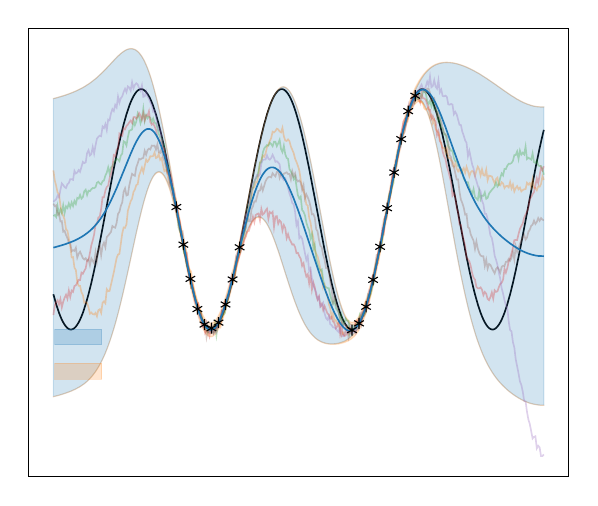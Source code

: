 % This file was created with tikzplotlib v0.10.1.
\begin{tikzpicture}

\definecolor{crimson2143940}{RGB}{214,39,40}
\definecolor{darkgray176}{RGB}{176,176,176}
\definecolor{darkorange25512714}{RGB}{255,127,14}
\definecolor{forestgreen4416044}{RGB}{44,160,44}
\definecolor{lightgray204}{RGB}{204,204,204}
\definecolor{mediumpurple148103189}{RGB}{148,103,189}
\definecolor{sienna1408675}{RGB}{140,86,75}
\definecolor{steelblue31119180}{RGB}{31,119,180}

\begin{axis}[
legend cell align={left},
legend style={
  fill opacity=0,
  draw opacity=0,
  text opacity=0,
  at={(0.03,0.03)},
  anchor=south west,
  draw=lightgray204
},
ticks=none,
tick align=outside,
tick pos=left,
%title={Gap-Cosine},
x grid style={darkgray176},
xmin=-1.8, xmax=2.04,
xtick style={color=black},
y grid style={darkgray176},
ymin=-2.224, ymax=1.507,
ytick style={color=black}
]
\addplot [semithick, black]
table {%
-1.625 -0.707
-1.605 -0.79
-1.585 -0.861
-1.575 -0.891
-1.565 -0.918
-1.555 -0.941
-1.545 -0.96
-1.535 -0.976
-1.525 -0.988
-1.515 -0.996
-1.505 -1.0
-1.495 -1.0
-1.485 -0.996
-1.475 -0.988
-1.465 -0.976
-1.455 -0.96
-1.445 -0.941
-1.435 -0.918
-1.425 -0.891
-1.415 -0.861
-1.395 -0.79
-1.375 -0.707
-1.355 -0.613
-1.335 -0.509
-1.305 -0.339
-1.265 -0.094
-1.195 0.339
-1.165 0.509
-1.145 0.613
-1.125 0.707
-1.105 0.79
-1.085 0.861
-1.075 0.891
-1.065 0.918
-1.055 0.941
-1.045 0.96
-1.035 0.976
-1.025 0.988
-1.015 0.996
-1.005 1.0
-0.995 1.0
-0.985 0.996
-0.975 0.988
-0.965 0.976
-0.955 0.96
-0.945 0.941
-0.935 0.918
-0.925 0.891
-0.915 0.861
-0.895 0.79
-0.875 0.707
-0.855 0.613
-0.835 0.509
-0.805 0.339
-0.765 0.094
-0.695 -0.339
-0.665 -0.509
-0.645 -0.613
-0.625 -0.707
-0.605 -0.79
-0.585 -0.861
-0.575 -0.891
-0.565 -0.918
-0.555 -0.941
-0.545 -0.96
-0.535 -0.976
-0.525 -0.988
-0.515 -0.996
-0.505 -1.0
-0.495 -1.0
-0.485 -0.996
-0.475 -0.988
-0.465 -0.976
-0.455 -0.96
-0.445 -0.941
-0.435 -0.918
-0.425 -0.891
-0.415 -0.861
-0.395 -0.79
-0.375 -0.707
-0.355 -0.613
-0.335 -0.509
-0.305 -0.339
-0.265 -0.094
-0.195 0.339
-0.165 0.509
-0.145 0.613
-0.125 0.707
-0.105 0.79
-0.085 0.861
-0.075 0.891
-0.065 0.918
-0.055 0.941
-0.045 0.96
-0.035 0.976
-0.025 0.988
-0.015 0.996
-0.005 1.0
0.005 1.0
0.015 0.996
0.025 0.988
0.035 0.976
0.045 0.96
0.055 0.941
0.065 0.918
0.075 0.891
0.085 0.861
0.105 0.79
0.125 0.707
0.145 0.613
0.165 0.509
0.195 0.339
0.235 0.094
0.305 -0.339
0.335 -0.509
0.355 -0.613
0.375 -0.707
0.395 -0.79
0.415 -0.861
0.425 -0.891
0.435 -0.918
0.445 -0.941
0.455 -0.96
0.465 -0.976
0.475 -0.988
0.485 -0.996
0.495 -1.0
0.505 -1.0
0.515 -0.996
0.525 -0.988
0.535 -0.976
0.545 -0.96
0.555 -0.941
0.565 -0.918
0.575 -0.891
0.585 -0.861
0.605 -0.79
0.625 -0.707
0.645 -0.613
0.665 -0.509
0.695 -0.339
0.735 -0.094
0.805 0.339
0.835 0.509
0.855 0.613
0.875 0.707
0.895 0.79
0.915 0.861
0.925 0.891
0.935 0.918
0.945 0.941
0.955 0.96
0.965 0.976
0.975 0.988
0.985 0.996
0.995 1.0
1.005 1.0
1.015 0.996
1.025 0.988
1.035 0.976
1.045 0.96
1.055 0.941
1.065 0.918
1.075 0.891
1.085 0.861
1.105 0.79
1.125 0.707
1.145 0.613
1.165 0.509
1.195 0.339
1.235 0.094
1.305 -0.339
1.335 -0.509
1.355 -0.613
1.375 -0.707
1.395 -0.79
1.415 -0.861
1.425 -0.891
1.435 -0.918
1.445 -0.941
1.455 -0.96
1.465 -0.976
1.475 -0.988
1.485 -0.996
1.495 -1.0
1.505 -1.0
1.515 -0.996
1.525 -0.988
1.535 -0.976
1.545 -0.96
1.555 -0.941
1.565 -0.918
1.575 -0.891
1.585 -0.861
1.605 -0.79
1.625 -0.707
1.645 -0.613
1.665 -0.509
1.695 -0.339
1.735 -0.094
1.805 0.339
1.835 0.509
1.855 0.613
1.865 0.661
};
\addlegendentry{True Func.}
\path [draw=steelblue31119180, fill=steelblue31119180, opacity=0.2]
(axis cs:-1.625,0.921)
--(axis cs:-1.625,-1.559)
--(axis cs:-1.615,-1.556)
--(axis cs:-1.605,-1.553)
--(axis cs:-1.595,-1.55)
--(axis cs:-1.585,-1.547)
--(axis cs:-1.575,-1.543)
--(axis cs:-1.565,-1.54)
--(axis cs:-1.555,-1.536)
--(axis cs:-1.545,-1.532)
--(axis cs:-1.535,-1.528)
--(axis cs:-1.525,-1.524)
--(axis cs:-1.515,-1.52)
--(axis cs:-1.505,-1.515)
--(axis cs:-1.495,-1.511)
--(axis cs:-1.485,-1.505)
--(axis cs:-1.475,-1.5)
--(axis cs:-1.465,-1.494)
--(axis cs:-1.455,-1.488)
--(axis cs:-1.445,-1.482)
--(axis cs:-1.435,-1.475)
--(axis cs:-1.425,-1.467)
--(axis cs:-1.415,-1.459)
--(axis cs:-1.405,-1.451)
--(axis cs:-1.395,-1.441)
--(axis cs:-1.385,-1.431)
--(axis cs:-1.375,-1.42)
--(axis cs:-1.365,-1.408)
--(axis cs:-1.355,-1.395)
--(axis cs:-1.345,-1.381)
--(axis cs:-1.335,-1.366)
--(axis cs:-1.325,-1.35)
--(axis cs:-1.315,-1.332)
--(axis cs:-1.305,-1.313)
--(axis cs:-1.295,-1.293)
--(axis cs:-1.285,-1.271)
--(axis cs:-1.275,-1.247)
--(axis cs:-1.265,-1.222)
--(axis cs:-1.255,-1.195)
--(axis cs:-1.245,-1.166)
--(axis cs:-1.235,-1.135)
--(axis cs:-1.225,-1.102)
--(axis cs:-1.215,-1.068)
--(axis cs:-1.205,-1.031)
--(axis cs:-1.195,-0.993)
--(axis cs:-1.185,-0.953)
--(axis cs:-1.175,-0.911)
--(axis cs:-1.165,-0.867)
--(axis cs:-1.155,-0.821)
--(axis cs:-1.145,-0.774)
--(axis cs:-1.135,-0.725)
--(axis cs:-1.125,-0.675)
--(axis cs:-1.115,-0.624)
--(axis cs:-1.105,-0.572)
--(axis cs:-1.095,-0.519)
--(axis cs:-1.085,-0.465)
--(axis cs:-1.075,-0.411)
--(axis cs:-1.065,-0.357)
--(axis cs:-1.055,-0.303)
--(axis cs:-1.045,-0.249)
--(axis cs:-1.035,-0.196)
--(axis cs:-1.025,-0.145)
--(axis cs:-1.015,-0.094)
--(axis cs:-1.005,-0.045)
--(axis cs:-0.995,0.002)
--(axis cs:-0.985,0.047)
--(axis cs:-0.975,0.089)
--(axis cs:-0.965,0.128)
--(axis cs:-0.955,0.165)
--(axis cs:-0.945,0.197)
--(axis cs:-0.935,0.227)
--(axis cs:-0.925,0.252)
--(axis cs:-0.915,0.273)
--(axis cs:-0.905,0.29)
--(axis cs:-0.895,0.302)
--(axis cs:-0.885,0.31)
--(axis cs:-0.875,0.313)
--(axis cs:-0.865,0.311)
--(axis cs:-0.855,0.304)
--(axis cs:-0.845,0.293)
--(axis cs:-0.835,0.277)
--(axis cs:-0.825,0.256)
--(axis cs:-0.815,0.231)
--(axis cs:-0.805,0.201)
--(axis cs:-0.795,0.167)
--(axis cs:-0.785,0.129)
--(axis cs:-0.775,0.087)
--(axis cs:-0.765,0.041)
--(axis cs:-0.755,-0.008)
--(axis cs:-0.745,-0.06)
--(axis cs:-0.735,-0.115)
--(axis cs:-0.725,-0.173)
--(axis cs:-0.715,-0.232)
--(axis cs:-0.705,-0.292)
--(axis cs:-0.695,-0.352)
--(axis cs:-0.685,-0.412)
--(axis cs:-0.675,-0.471)
--(axis cs:-0.665,-0.528)
--(axis cs:-0.655,-0.584)
--(axis cs:-0.645,-0.637)
--(axis cs:-0.635,-0.688)
--(axis cs:-0.625,-0.736)
--(axis cs:-0.615,-0.781)
--(axis cs:-0.605,-0.823)
--(axis cs:-0.595,-0.862)
--(axis cs:-0.585,-0.897)
--(axis cs:-0.575,-0.928)
--(axis cs:-0.565,-0.955)
--(axis cs:-0.555,-0.979)
--(axis cs:-0.545,-0.998)
--(axis cs:-0.535,-1.013)
--(axis cs:-0.525,-1.024)
--(axis cs:-0.515,-1.03)
--(axis cs:-0.505,-1.032)
--(axis cs:-0.495,-1.03)
--(axis cs:-0.485,-1.023)
--(axis cs:-0.475,-1.013)
--(axis cs:-0.465,-0.998)
--(axis cs:-0.455,-0.98)
--(axis cs:-0.445,-0.958)
--(axis cs:-0.435,-0.932)
--(axis cs:-0.425,-0.904)
--(axis cs:-0.415,-0.871)
--(axis cs:-0.405,-0.837)
--(axis cs:-0.395,-0.799)
--(axis cs:-0.385,-0.759)
--(axis cs:-0.375,-0.716)
--(axis cs:-0.365,-0.672)
--(axis cs:-0.355,-0.626)
--(axis cs:-0.345,-0.579)
--(axis cs:-0.335,-0.532)
--(axis cs:-0.325,-0.485)
--(axis cs:-0.315,-0.439)
--(axis cs:-0.305,-0.394)
--(axis cs:-0.295,-0.352)
--(axis cs:-0.285,-0.312)
--(axis cs:-0.275,-0.274)
--(axis cs:-0.265,-0.239)
--(axis cs:-0.255,-0.206)
--(axis cs:-0.245,-0.177)
--(axis cs:-0.235,-0.151)
--(axis cs:-0.225,-0.128)
--(axis cs:-0.215,-0.108)
--(axis cs:-0.205,-0.092)
--(axis cs:-0.195,-0.079)
--(axis cs:-0.185,-0.07)
--(axis cs:-0.175,-0.064)
--(axis cs:-0.165,-0.062)
--(axis cs:-0.155,-0.064)
--(axis cs:-0.145,-0.069)
--(axis cs:-0.135,-0.077)
--(axis cs:-0.125,-0.089)
--(axis cs:-0.115,-0.103)
--(axis cs:-0.105,-0.121)
--(axis cs:-0.095,-0.142)
--(axis cs:-0.085,-0.165)
--(axis cs:-0.075,-0.19)
--(axis cs:-0.065,-0.218)
--(axis cs:-0.055,-0.248)
--(axis cs:-0.045,-0.279)
--(axis cs:-0.035,-0.312)
--(axis cs:-0.025,-0.346)
--(axis cs:-0.015,-0.381)
--(axis cs:-0.005,-0.417)
--(axis cs:0.005,-0.454)
--(axis cs:0.015,-0.491)
--(axis cs:0.025,-0.528)
--(axis cs:0.035,-0.564)
--(axis cs:0.045,-0.601)
--(axis cs:0.055,-0.637)
--(axis cs:0.065,-0.672)
--(axis cs:0.075,-0.706)
--(axis cs:0.085,-0.74)
--(axis cs:0.095,-0.772)
--(axis cs:0.105,-0.803)
--(axis cs:0.115,-0.833)
--(axis cs:0.125,-0.861)
--(axis cs:0.135,-0.887)
--(axis cs:0.145,-0.912)
--(axis cs:0.155,-0.936)
--(axis cs:0.165,-0.958)
--(axis cs:0.175,-0.978)
--(axis cs:0.185,-0.996)
--(axis cs:0.195,-1.013)
--(axis cs:0.205,-1.029)
--(axis cs:0.215,-1.043)
--(axis cs:0.225,-1.055)
--(axis cs:0.235,-1.066)
--(axis cs:0.245,-1.076)
--(axis cs:0.255,-1.085)
--(axis cs:0.265,-1.092)
--(axis cs:0.275,-1.098)
--(axis cs:0.285,-1.104)
--(axis cs:0.295,-1.108)
--(axis cs:0.305,-1.112)
--(axis cs:0.315,-1.115)
--(axis cs:0.325,-1.117)
--(axis cs:0.335,-1.119)
--(axis cs:0.345,-1.12)
--(axis cs:0.355,-1.12)
--(axis cs:0.365,-1.12)
--(axis cs:0.375,-1.119)
--(axis cs:0.385,-1.118)
--(axis cs:0.395,-1.116)
--(axis cs:0.405,-1.114)
--(axis cs:0.415,-1.111)
--(axis cs:0.425,-1.107)
--(axis cs:0.435,-1.103)
--(axis cs:0.445,-1.098)
--(axis cs:0.455,-1.092)
--(axis cs:0.465,-1.085)
--(axis cs:0.475,-1.077)
--(axis cs:0.485,-1.068)
--(axis cs:0.495,-1.058)
--(axis cs:0.505,-1.047)
--(axis cs:0.515,-1.034)
--(axis cs:0.525,-1.02)
--(axis cs:0.535,-1.005)
--(axis cs:0.545,-0.987)
--(axis cs:0.555,-0.967)
--(axis cs:0.565,-0.943)
--(axis cs:0.575,-0.917)
--(axis cs:0.585,-0.887)
--(axis cs:0.595,-0.854)
--(axis cs:0.605,-0.818)
--(axis cs:0.615,-0.778)
--(axis cs:0.625,-0.735)
--(axis cs:0.635,-0.69)
--(axis cs:0.645,-0.642)
--(axis cs:0.655,-0.592)
--(axis cs:0.665,-0.539)
--(axis cs:0.675,-0.484)
--(axis cs:0.685,-0.427)
--(axis cs:0.695,-0.369)
--(axis cs:0.705,-0.309)
--(axis cs:0.715,-0.248)
--(axis cs:0.725,-0.186)
--(axis cs:0.735,-0.123)
--(axis cs:0.745,-0.06)
--(axis cs:0.755,0.004)
--(axis cs:0.765,0.067)
--(axis cs:0.775,0.13)
--(axis cs:0.785,0.192)
--(axis cs:0.795,0.253)
--(axis cs:0.805,0.313)
--(axis cs:0.815,0.371)
--(axis cs:0.825,0.428)
--(axis cs:0.835,0.482)
--(axis cs:0.845,0.535)
--(axis cs:0.855,0.585)
--(axis cs:0.865,0.633)
--(axis cs:0.875,0.678)
--(axis cs:0.885,0.72)
--(axis cs:0.895,0.759)
--(axis cs:0.905,0.795)
--(axis cs:0.915,0.827)
--(axis cs:0.925,0.854)
--(axis cs:0.935,0.876)
--(axis cs:0.945,0.894)
--(axis cs:0.955,0.905)
--(axis cs:0.965,0.912)
--(axis cs:0.975,0.913)
--(axis cs:0.985,0.909)
--(axis cs:0.995,0.9)
--(axis cs:1.005,0.886)
--(axis cs:1.015,0.867)
--(axis cs:1.025,0.843)
--(axis cs:1.035,0.815)
--(axis cs:1.045,0.783)
--(axis cs:1.055,0.746)
--(axis cs:1.065,0.706)
--(axis cs:1.075,0.662)
--(axis cs:1.085,0.615)
--(axis cs:1.095,0.564)
--(axis cs:1.105,0.511)
--(axis cs:1.115,0.455)
--(axis cs:1.125,0.397)
--(axis cs:1.135,0.337)
--(axis cs:1.145,0.275)
--(axis cs:1.155,0.212)
--(axis cs:1.165,0.148)
--(axis cs:1.175,0.084)
--(axis cs:1.185,0.018)
--(axis cs:1.195,-0.047)
--(axis cs:1.205,-0.112)
--(axis cs:1.215,-0.177)
--(axis cs:1.225,-0.241)
--(axis cs:1.235,-0.305)
--(axis cs:1.245,-0.367)
--(axis cs:1.255,-0.429)
--(axis cs:1.265,-0.488)
--(axis cs:1.275,-0.547)
--(axis cs:1.285,-0.603)
--(axis cs:1.295,-0.658)
--(axis cs:1.305,-0.711)
--(axis cs:1.315,-0.762)
--(axis cs:1.325,-0.812)
--(axis cs:1.335,-0.859)
--(axis cs:1.345,-0.904)
--(axis cs:1.355,-0.946)
--(axis cs:1.365,-0.987)
--(axis cs:1.375,-1.026)
--(axis cs:1.385,-1.063)
--(axis cs:1.395,-1.097)
--(axis cs:1.405,-1.13)
--(axis cs:1.415,-1.161)
--(axis cs:1.425,-1.19)
--(axis cs:1.435,-1.218)
--(axis cs:1.445,-1.244)
--(axis cs:1.455,-1.268)
--(axis cs:1.465,-1.291)
--(axis cs:1.475,-1.312)
--(axis cs:1.485,-1.332)
--(axis cs:1.495,-1.351)
--(axis cs:1.505,-1.369)
--(axis cs:1.515,-1.386)
--(axis cs:1.525,-1.402)
--(axis cs:1.535,-1.417)
--(axis cs:1.545,-1.431)
--(axis cs:1.555,-1.444)
--(axis cs:1.565,-1.457)
--(axis cs:1.575,-1.469)
--(axis cs:1.585,-1.48)
--(axis cs:1.595,-1.491)
--(axis cs:1.605,-1.502)
--(axis cs:1.615,-1.512)
--(axis cs:1.625,-1.521)
--(axis cs:1.635,-1.53)
--(axis cs:1.645,-1.539)
--(axis cs:1.655,-1.547)
--(axis cs:1.665,-1.555)
--(axis cs:1.675,-1.562)
--(axis cs:1.685,-1.57)
--(axis cs:1.695,-1.576)
--(axis cs:1.705,-1.583)
--(axis cs:1.715,-1.589)
--(axis cs:1.725,-1.594)
--(axis cs:1.735,-1.6)
--(axis cs:1.745,-1.604)
--(axis cs:1.755,-1.609)
--(axis cs:1.765,-1.613)
--(axis cs:1.775,-1.616)
--(axis cs:1.785,-1.619)
--(axis cs:1.795,-1.622)
--(axis cs:1.805,-1.624)
--(axis cs:1.815,-1.626)
--(axis cs:1.825,-1.628)
--(axis cs:1.835,-1.629)
--(axis cs:1.845,-1.63)
--(axis cs:1.855,-1.63)
--(axis cs:1.865,-1.63)
--(axis cs:1.865,0.851)
--(axis cs:1.865,0.851)
--(axis cs:1.855,0.851)
--(axis cs:1.845,0.851)
--(axis cs:1.835,0.852)
--(axis cs:1.825,0.853)
--(axis cs:1.815,0.854)
--(axis cs:1.805,0.856)
--(axis cs:1.795,0.858)
--(axis cs:1.785,0.861)
--(axis cs:1.775,0.864)
--(axis cs:1.765,0.868)
--(axis cs:1.755,0.872)
--(axis cs:1.745,0.876)
--(axis cs:1.735,0.881)
--(axis cs:1.725,0.886)
--(axis cs:1.715,0.891)
--(axis cs:1.705,0.897)
--(axis cs:1.695,0.903)
--(axis cs:1.685,0.91)
--(axis cs:1.675,0.916)
--(axis cs:1.665,0.923)
--(axis cs:1.655,0.931)
--(axis cs:1.645,0.938)
--(axis cs:1.635,0.945)
--(axis cs:1.625,0.953)
--(axis cs:1.615,0.961)
--(axis cs:1.605,0.969)
--(axis cs:1.595,0.977)
--(axis cs:1.585,0.985)
--(axis cs:1.575,0.993)
--(axis cs:1.565,1.002)
--(axis cs:1.555,1.01)
--(axis cs:1.545,1.018)
--(axis cs:1.535,1.026)
--(axis cs:1.525,1.035)
--(axis cs:1.515,1.043)
--(axis cs:1.505,1.051)
--(axis cs:1.495,1.059)
--(axis cs:1.485,1.067)
--(axis cs:1.475,1.075)
--(axis cs:1.465,1.083)
--(axis cs:1.455,1.091)
--(axis cs:1.445,1.098)
--(axis cs:1.435,1.106)
--(axis cs:1.425,1.113)
--(axis cs:1.415,1.121)
--(axis cs:1.405,1.128)
--(axis cs:1.395,1.135)
--(axis cs:1.385,1.141)
--(axis cs:1.375,1.148)
--(axis cs:1.365,1.154)
--(axis cs:1.355,1.16)
--(axis cs:1.345,1.166)
--(axis cs:1.335,1.172)
--(axis cs:1.325,1.177)
--(axis cs:1.315,1.183)
--(axis cs:1.305,1.187)
--(axis cs:1.295,1.192)
--(axis cs:1.285,1.196)
--(axis cs:1.275,1.2)
--(axis cs:1.265,1.204)
--(axis cs:1.255,1.208)
--(axis cs:1.245,1.211)
--(axis cs:1.235,1.213)
--(axis cs:1.225,1.216)
--(axis cs:1.215,1.218)
--(axis cs:1.205,1.219)
--(axis cs:1.195,1.221)
--(axis cs:1.185,1.221)
--(axis cs:1.175,1.222)
--(axis cs:1.165,1.221)
--(axis cs:1.155,1.221)
--(axis cs:1.145,1.219)
--(axis cs:1.135,1.217)
--(axis cs:1.125,1.215)
--(axis cs:1.115,1.211)
--(axis cs:1.105,1.207)
--(axis cs:1.095,1.202)
--(axis cs:1.085,1.196)
--(axis cs:1.075,1.189)
--(axis cs:1.065,1.181)
--(axis cs:1.055,1.172)
--(axis cs:1.045,1.162)
--(axis cs:1.035,1.15)
--(axis cs:1.025,1.137)
--(axis cs:1.015,1.123)
--(axis cs:1.005,1.107)
--(axis cs:0.995,1.089)
--(axis cs:0.985,1.07)
--(axis cs:0.975,1.049)
--(axis cs:0.965,1.027)
--(axis cs:0.955,1.003)
--(axis cs:0.945,0.977)
--(axis cs:0.935,0.95)
--(axis cs:0.925,0.92)
--(axis cs:0.915,0.889)
--(axis cs:0.905,0.856)
--(axis cs:0.895,0.82)
--(axis cs:0.885,0.781)
--(axis cs:0.875,0.739)
--(axis cs:0.865,0.694)
--(axis cs:0.855,0.646)
--(axis cs:0.845,0.595)
--(axis cs:0.835,0.542)
--(axis cs:0.825,0.487)
--(axis cs:0.815,0.429)
--(axis cs:0.805,0.37)
--(axis cs:0.795,0.31)
--(axis cs:0.785,0.248)
--(axis cs:0.775,0.186)
--(axis cs:0.765,0.123)
--(axis cs:0.755,0.06)
--(axis cs:0.745,-0.004)
--(axis cs:0.735,-0.067)
--(axis cs:0.725,-0.13)
--(axis cs:0.715,-0.192)
--(axis cs:0.705,-0.253)
--(axis cs:0.695,-0.313)
--(axis cs:0.685,-0.371)
--(axis cs:0.675,-0.428)
--(axis cs:0.665,-0.482)
--(axis cs:0.655,-0.535)
--(axis cs:0.645,-0.585)
--(axis cs:0.635,-0.632)
--(axis cs:0.625,-0.677)
--(axis cs:0.615,-0.718)
--(axis cs:0.605,-0.757)
--(axis cs:0.595,-0.793)
--(axis cs:0.585,-0.826)
--(axis cs:0.575,-0.856)
--(axis cs:0.565,-0.883)
--(axis cs:0.555,-0.906)
--(axis cs:0.545,-0.926)
--(axis cs:0.535,-0.942)
--(axis cs:0.525,-0.954)
--(axis cs:0.515,-0.961)
--(axis cs:0.505,-0.963)
--(axis cs:0.495,-0.961)
--(axis cs:0.485,-0.953)
--(axis cs:0.475,-0.941)
--(axis cs:0.465,-0.925)
--(axis cs:0.455,-0.904)
--(axis cs:0.445,-0.879)
--(axis cs:0.435,-0.849)
--(axis cs:0.425,-0.817)
--(axis cs:0.415,-0.78)
--(axis cs:0.405,-0.74)
--(axis cs:0.395,-0.697)
--(axis cs:0.385,-0.651)
--(axis cs:0.375,-0.603)
--(axis cs:0.365,-0.552)
--(axis cs:0.355,-0.498)
--(axis cs:0.345,-0.443)
--(axis cs:0.335,-0.386)
--(axis cs:0.325,-0.327)
--(axis cs:0.315,-0.267)
--(axis cs:0.305,-0.206)
--(axis cs:0.295,-0.145)
--(axis cs:0.285,-0.083)
--(axis cs:0.275,-0.02)
--(axis cs:0.265,0.042)
--(axis cs:0.255,0.104)
--(axis cs:0.245,0.166)
--(axis cs:0.235,0.226)
--(axis cs:0.225,0.286)
--(axis cs:0.215,0.345)
--(axis cs:0.205,0.402)
--(axis cs:0.195,0.458)
--(axis cs:0.185,0.512)
--(axis cs:0.175,0.564)
--(axis cs:0.165,0.614)
--(axis cs:0.155,0.662)
--(axis cs:0.145,0.707)
--(axis cs:0.135,0.75)
--(axis cs:0.125,0.79)
--(axis cs:0.115,0.827)
--(axis cs:0.105,0.861)
--(axis cs:0.095,0.892)
--(axis cs:0.085,0.919)
--(axis cs:0.075,0.944)
--(axis cs:0.065,0.965)
--(axis cs:0.055,0.983)
--(axis cs:0.045,0.997)
--(axis cs:0.035,1.007)
--(axis cs:0.025,1.014)
--(axis cs:0.015,1.018)
--(axis cs:0.005,1.018)
--(axis cs:-0.005,1.014)
--(axis cs:-0.015,1.006)
--(axis cs:-0.025,0.995)
--(axis cs:-0.035,0.981)
--(axis cs:-0.045,0.963)
--(axis cs:-0.055,0.941)
--(axis cs:-0.065,0.916)
--(axis cs:-0.075,0.888)
--(axis cs:-0.085,0.857)
--(axis cs:-0.095,0.822)
--(axis cs:-0.105,0.785)
--(axis cs:-0.115,0.745)
--(axis cs:-0.125,0.702)
--(axis cs:-0.135,0.656)
--(axis cs:-0.145,0.608)
--(axis cs:-0.155,0.558)
--(axis cs:-0.165,0.506)
--(axis cs:-0.175,0.452)
--(axis cs:-0.185,0.397)
--(axis cs:-0.195,0.34)
--(axis cs:-0.205,0.282)
--(axis cs:-0.215,0.223)
--(axis cs:-0.225,0.163)
--(axis cs:-0.235,0.103)
--(axis cs:-0.245,0.042)
--(axis cs:-0.255,-0.018)
--(axis cs:-0.265,-0.078)
--(axis cs:-0.275,-0.138)
--(axis cs:-0.285,-0.197)
--(axis cs:-0.295,-0.255)
--(axis cs:-0.305,-0.311)
--(axis cs:-0.315,-0.366)
--(axis cs:-0.325,-0.418)
--(axis cs:-0.335,-0.469)
--(axis cs:-0.345,-0.518)
--(axis cs:-0.355,-0.566)
--(axis cs:-0.365,-0.611)
--(axis cs:-0.375,-0.656)
--(axis cs:-0.385,-0.698)
--(axis cs:-0.395,-0.738)
--(axis cs:-0.405,-0.776)
--(axis cs:-0.415,-0.812)
--(axis cs:-0.425,-0.845)
--(axis cs:-0.435,-0.874)
--(axis cs:-0.445,-0.9)
--(axis cs:-0.455,-0.923)
--(axis cs:-0.465,-0.942)
--(axis cs:-0.475,-0.957)
--(axis cs:-0.485,-0.967)
--(axis cs:-0.495,-0.974)
--(axis cs:-0.505,-0.976)
--(axis cs:-0.515,-0.974)
--(axis cs:-0.525,-0.968)
--(axis cs:-0.535,-0.957)
--(axis cs:-0.545,-0.942)
--(axis cs:-0.555,-0.923)
--(axis cs:-0.565,-0.9)
--(axis cs:-0.575,-0.872)
--(axis cs:-0.585,-0.84)
--(axis cs:-0.595,-0.805)
--(axis cs:-0.605,-0.766)
--(axis cs:-0.615,-0.723)
--(axis cs:-0.625,-0.677)
--(axis cs:-0.635,-0.628)
--(axis cs:-0.645,-0.577)
--(axis cs:-0.655,-0.523)
--(axis cs:-0.665,-0.468)
--(axis cs:-0.675,-0.41)
--(axis cs:-0.685,-0.352)
--(axis cs:-0.695,-0.292)
--(axis cs:-0.705,-0.231)
--(axis cs:-0.715,-0.169)
--(axis cs:-0.725,-0.106)
--(axis cs:-0.735,-0.042)
--(axis cs:-0.745,0.023)
--(axis cs:-0.755,0.089)
--(axis cs:-0.765,0.156)
--(axis cs:-0.775,0.223)
--(axis cs:-0.785,0.29)
--(axis cs:-0.795,0.356)
--(axis cs:-0.805,0.422)
--(axis cs:-0.815,0.487)
--(axis cs:-0.825,0.55)
--(axis cs:-0.835,0.612)
--(axis cs:-0.845,0.672)
--(axis cs:-0.855,0.73)
--(axis cs:-0.865,0.786)
--(axis cs:-0.875,0.84)
--(axis cs:-0.885,0.891)
--(axis cs:-0.895,0.94)
--(axis cs:-0.905,0.986)
--(axis cs:-0.915,1.029)
--(axis cs:-0.925,1.069)
--(axis cs:-0.935,1.107)
--(axis cs:-0.945,1.141)
--(axis cs:-0.955,1.173)
--(axis cs:-0.965,1.201)
--(axis cs:-0.975,1.227)
--(axis cs:-0.985,1.25)
--(axis cs:-0.995,1.27)
--(axis cs:-1.005,1.287)
--(axis cs:-1.015,1.301)
--(axis cs:-1.025,1.313)
--(axis cs:-1.035,1.322)
--(axis cs:-1.045,1.329)
--(axis cs:-1.055,1.333)
--(axis cs:-1.065,1.336)
--(axis cs:-1.075,1.336)
--(axis cs:-1.085,1.335)
--(axis cs:-1.095,1.332)
--(axis cs:-1.105,1.327)
--(axis cs:-1.115,1.321)
--(axis cs:-1.125,1.313)
--(axis cs:-1.135,1.305)
--(axis cs:-1.145,1.296)
--(axis cs:-1.155,1.285)
--(axis cs:-1.165,1.275)
--(axis cs:-1.175,1.263)
--(axis cs:-1.185,1.251)
--(axis cs:-1.195,1.239)
--(axis cs:-1.205,1.226)
--(axis cs:-1.215,1.214)
--(axis cs:-1.225,1.201)
--(axis cs:-1.235,1.189)
--(axis cs:-1.245,1.176)
--(axis cs:-1.255,1.164)
--(axis cs:-1.265,1.152)
--(axis cs:-1.275,1.14)
--(axis cs:-1.285,1.129)
--(axis cs:-1.295,1.118)
--(axis cs:-1.305,1.107)
--(axis cs:-1.315,1.096)
--(axis cs:-1.325,1.086)
--(axis cs:-1.335,1.077)
--(axis cs:-1.345,1.068)
--(axis cs:-1.355,1.059)
--(axis cs:-1.365,1.05)
--(axis cs:-1.375,1.042)
--(axis cs:-1.385,1.035)
--(axis cs:-1.395,1.027)
--(axis cs:-1.405,1.02)
--(axis cs:-1.415,1.013)
--(axis cs:-1.425,1.007)
--(axis cs:-1.435,1.001)
--(axis cs:-1.445,0.995)
--(axis cs:-1.455,0.989)
--(axis cs:-1.465,0.984)
--(axis cs:-1.475,0.979)
--(axis cs:-1.485,0.974)
--(axis cs:-1.495,0.969)
--(axis cs:-1.505,0.965)
--(axis cs:-1.515,0.96)
--(axis cs:-1.525,0.956)
--(axis cs:-1.535,0.952)
--(axis cs:-1.545,0.948)
--(axis cs:-1.555,0.944)
--(axis cs:-1.565,0.941)
--(axis cs:-1.575,0.937)
--(axis cs:-1.585,0.934)
--(axis cs:-1.595,0.93)
--(axis cs:-1.605,0.927)
--(axis cs:-1.615,0.924)
--(axis cs:-1.625,0.921)
--cycle;
\addlegendimage{area legend, draw=steelblue31119180, fill=steelblue31119180, opacity=0.2}
\addlegendentry{Epistemic}

\path [draw=darkorange25512714, fill=darkorange25512714, opacity=0.2]
(axis cs:-1.625,-1.56)
--(axis cs:-1.625,-1.559)
--(axis cs:-1.615,-1.556)
--(axis cs:-1.605,-1.553)
--(axis cs:-1.595,-1.55)
--(axis cs:-1.585,-1.547)
--(axis cs:-1.575,-1.543)
--(axis cs:-1.565,-1.54)
--(axis cs:-1.555,-1.536)
--(axis cs:-1.545,-1.532)
--(axis cs:-1.535,-1.528)
--(axis cs:-1.525,-1.524)
--(axis cs:-1.515,-1.52)
--(axis cs:-1.505,-1.515)
--(axis cs:-1.495,-1.511)
--(axis cs:-1.485,-1.505)
--(axis cs:-1.475,-1.5)
--(axis cs:-1.465,-1.494)
--(axis cs:-1.455,-1.488)
--(axis cs:-1.445,-1.482)
--(axis cs:-1.435,-1.475)
--(axis cs:-1.425,-1.467)
--(axis cs:-1.415,-1.459)
--(axis cs:-1.405,-1.451)
--(axis cs:-1.395,-1.441)
--(axis cs:-1.385,-1.431)
--(axis cs:-1.375,-1.42)
--(axis cs:-1.365,-1.408)
--(axis cs:-1.355,-1.395)
--(axis cs:-1.345,-1.381)
--(axis cs:-1.335,-1.366)
--(axis cs:-1.325,-1.35)
--(axis cs:-1.315,-1.332)
--(axis cs:-1.305,-1.313)
--(axis cs:-1.295,-1.293)
--(axis cs:-1.285,-1.271)
--(axis cs:-1.275,-1.247)
--(axis cs:-1.265,-1.222)
--(axis cs:-1.255,-1.195)
--(axis cs:-1.245,-1.166)
--(axis cs:-1.235,-1.135)
--(axis cs:-1.225,-1.102)
--(axis cs:-1.215,-1.068)
--(axis cs:-1.205,-1.031)
--(axis cs:-1.195,-0.993)
--(axis cs:-1.185,-0.953)
--(axis cs:-1.175,-0.911)
--(axis cs:-1.165,-0.867)
--(axis cs:-1.155,-0.821)
--(axis cs:-1.145,-0.774)
--(axis cs:-1.135,-0.725)
--(axis cs:-1.125,-0.675)
--(axis cs:-1.115,-0.624)
--(axis cs:-1.105,-0.572)
--(axis cs:-1.095,-0.519)
--(axis cs:-1.085,-0.465)
--(axis cs:-1.075,-0.411)
--(axis cs:-1.065,-0.357)
--(axis cs:-1.055,-0.303)
--(axis cs:-1.045,-0.249)
--(axis cs:-1.035,-0.196)
--(axis cs:-1.025,-0.145)
--(axis cs:-1.015,-0.094)
--(axis cs:-1.005,-0.045)
--(axis cs:-0.995,0.002)
--(axis cs:-0.985,0.047)
--(axis cs:-0.975,0.089)
--(axis cs:-0.965,0.128)
--(axis cs:-0.955,0.165)
--(axis cs:-0.945,0.197)
--(axis cs:-0.935,0.227)
--(axis cs:-0.925,0.252)
--(axis cs:-0.915,0.273)
--(axis cs:-0.905,0.29)
--(axis cs:-0.895,0.302)
--(axis cs:-0.885,0.31)
--(axis cs:-0.875,0.313)
--(axis cs:-0.865,0.311)
--(axis cs:-0.855,0.304)
--(axis cs:-0.845,0.293)
--(axis cs:-0.835,0.277)
--(axis cs:-0.825,0.256)
--(axis cs:-0.815,0.231)
--(axis cs:-0.805,0.201)
--(axis cs:-0.795,0.167)
--(axis cs:-0.785,0.129)
--(axis cs:-0.775,0.087)
--(axis cs:-0.765,0.041)
--(axis cs:-0.755,-0.008)
--(axis cs:-0.745,-0.06)
--(axis cs:-0.735,-0.115)
--(axis cs:-0.725,-0.173)
--(axis cs:-0.715,-0.232)
--(axis cs:-0.705,-0.292)
--(axis cs:-0.695,-0.352)
--(axis cs:-0.685,-0.412)
--(axis cs:-0.675,-0.471)
--(axis cs:-0.665,-0.528)
--(axis cs:-0.655,-0.584)
--(axis cs:-0.645,-0.637)
--(axis cs:-0.635,-0.688)
--(axis cs:-0.625,-0.736)
--(axis cs:-0.615,-0.781)
--(axis cs:-0.605,-0.823)
--(axis cs:-0.595,-0.862)
--(axis cs:-0.585,-0.897)
--(axis cs:-0.575,-0.928)
--(axis cs:-0.565,-0.955)
--(axis cs:-0.555,-0.979)
--(axis cs:-0.545,-0.998)
--(axis cs:-0.535,-1.013)
--(axis cs:-0.525,-1.024)
--(axis cs:-0.515,-1.03)
--(axis cs:-0.505,-1.032)
--(axis cs:-0.495,-1.03)
--(axis cs:-0.485,-1.023)
--(axis cs:-0.475,-1.013)
--(axis cs:-0.465,-0.998)
--(axis cs:-0.455,-0.98)
--(axis cs:-0.445,-0.958)
--(axis cs:-0.435,-0.932)
--(axis cs:-0.425,-0.904)
--(axis cs:-0.415,-0.871)
--(axis cs:-0.405,-0.837)
--(axis cs:-0.395,-0.799)
--(axis cs:-0.385,-0.759)
--(axis cs:-0.375,-0.716)
--(axis cs:-0.365,-0.672)
--(axis cs:-0.355,-0.626)
--(axis cs:-0.345,-0.579)
--(axis cs:-0.335,-0.532)
--(axis cs:-0.325,-0.485)
--(axis cs:-0.315,-0.439)
--(axis cs:-0.305,-0.394)
--(axis cs:-0.295,-0.352)
--(axis cs:-0.285,-0.312)
--(axis cs:-0.275,-0.274)
--(axis cs:-0.265,-0.239)
--(axis cs:-0.255,-0.206)
--(axis cs:-0.245,-0.177)
--(axis cs:-0.235,-0.151)
--(axis cs:-0.225,-0.128)
--(axis cs:-0.215,-0.108)
--(axis cs:-0.205,-0.092)
--(axis cs:-0.195,-0.079)
--(axis cs:-0.185,-0.07)
--(axis cs:-0.175,-0.064)
--(axis cs:-0.165,-0.062)
--(axis cs:-0.155,-0.064)
--(axis cs:-0.145,-0.069)
--(axis cs:-0.135,-0.077)
--(axis cs:-0.125,-0.089)
--(axis cs:-0.115,-0.103)
--(axis cs:-0.105,-0.121)
--(axis cs:-0.095,-0.142)
--(axis cs:-0.085,-0.165)
--(axis cs:-0.075,-0.19)
--(axis cs:-0.065,-0.218)
--(axis cs:-0.055,-0.248)
--(axis cs:-0.045,-0.279)
--(axis cs:-0.035,-0.312)
--(axis cs:-0.025,-0.346)
--(axis cs:-0.015,-0.381)
--(axis cs:-0.005,-0.417)
--(axis cs:0.005,-0.454)
--(axis cs:0.015,-0.491)
--(axis cs:0.025,-0.528)
--(axis cs:0.035,-0.564)
--(axis cs:0.045,-0.601)
--(axis cs:0.055,-0.637)
--(axis cs:0.065,-0.672)
--(axis cs:0.075,-0.706)
--(axis cs:0.085,-0.74)
--(axis cs:0.095,-0.772)
--(axis cs:0.105,-0.803)
--(axis cs:0.115,-0.833)
--(axis cs:0.125,-0.861)
--(axis cs:0.135,-0.887)
--(axis cs:0.145,-0.912)
--(axis cs:0.155,-0.936)
--(axis cs:0.165,-0.958)
--(axis cs:0.175,-0.978)
--(axis cs:0.185,-0.996)
--(axis cs:0.195,-1.013)
--(axis cs:0.205,-1.029)
--(axis cs:0.215,-1.043)
--(axis cs:0.225,-1.055)
--(axis cs:0.235,-1.066)
--(axis cs:0.245,-1.076)
--(axis cs:0.255,-1.085)
--(axis cs:0.265,-1.092)
--(axis cs:0.275,-1.098)
--(axis cs:0.285,-1.104)
--(axis cs:0.295,-1.108)
--(axis cs:0.305,-1.112)
--(axis cs:0.315,-1.115)
--(axis cs:0.325,-1.117)
--(axis cs:0.335,-1.119)
--(axis cs:0.345,-1.12)
--(axis cs:0.355,-1.12)
--(axis cs:0.365,-1.12)
--(axis cs:0.375,-1.119)
--(axis cs:0.385,-1.118)
--(axis cs:0.395,-1.116)
--(axis cs:0.405,-1.114)
--(axis cs:0.415,-1.111)
--(axis cs:0.425,-1.107)
--(axis cs:0.435,-1.103)
--(axis cs:0.445,-1.098)
--(axis cs:0.455,-1.092)
--(axis cs:0.465,-1.085)
--(axis cs:0.475,-1.077)
--(axis cs:0.485,-1.068)
--(axis cs:0.495,-1.058)
--(axis cs:0.505,-1.047)
--(axis cs:0.515,-1.034)
--(axis cs:0.525,-1.02)
--(axis cs:0.535,-1.005)
--(axis cs:0.545,-0.987)
--(axis cs:0.555,-0.967)
--(axis cs:0.565,-0.943)
--(axis cs:0.575,-0.917)
--(axis cs:0.585,-0.887)
--(axis cs:0.595,-0.854)
--(axis cs:0.605,-0.818)
--(axis cs:0.615,-0.778)
--(axis cs:0.625,-0.735)
--(axis cs:0.635,-0.69)
--(axis cs:0.645,-0.642)
--(axis cs:0.655,-0.592)
--(axis cs:0.665,-0.539)
--(axis cs:0.675,-0.484)
--(axis cs:0.685,-0.427)
--(axis cs:0.695,-0.369)
--(axis cs:0.705,-0.309)
--(axis cs:0.715,-0.248)
--(axis cs:0.725,-0.186)
--(axis cs:0.735,-0.123)
--(axis cs:0.745,-0.06)
--(axis cs:0.755,0.004)
--(axis cs:0.765,0.067)
--(axis cs:0.775,0.13)
--(axis cs:0.785,0.192)
--(axis cs:0.795,0.253)
--(axis cs:0.805,0.313)
--(axis cs:0.815,0.371)
--(axis cs:0.825,0.428)
--(axis cs:0.835,0.482)
--(axis cs:0.845,0.535)
--(axis cs:0.855,0.585)
--(axis cs:0.865,0.633)
--(axis cs:0.875,0.678)
--(axis cs:0.885,0.72)
--(axis cs:0.895,0.759)
--(axis cs:0.905,0.795)
--(axis cs:0.915,0.827)
--(axis cs:0.925,0.854)
--(axis cs:0.935,0.876)
--(axis cs:0.945,0.894)
--(axis cs:0.955,0.905)
--(axis cs:0.965,0.912)
--(axis cs:0.975,0.913)
--(axis cs:0.985,0.909)
--(axis cs:0.995,0.9)
--(axis cs:1.005,0.886)
--(axis cs:1.015,0.867)
--(axis cs:1.025,0.843)
--(axis cs:1.035,0.815)
--(axis cs:1.045,0.783)
--(axis cs:1.055,0.746)
--(axis cs:1.065,0.706)
--(axis cs:1.075,0.662)
--(axis cs:1.085,0.615)
--(axis cs:1.095,0.564)
--(axis cs:1.105,0.511)
--(axis cs:1.115,0.455)
--(axis cs:1.125,0.397)
--(axis cs:1.135,0.337)
--(axis cs:1.145,0.275)
--(axis cs:1.155,0.212)
--(axis cs:1.165,0.148)
--(axis cs:1.175,0.084)
--(axis cs:1.185,0.018)
--(axis cs:1.195,-0.047)
--(axis cs:1.205,-0.112)
--(axis cs:1.215,-0.177)
--(axis cs:1.225,-0.241)
--(axis cs:1.235,-0.305)
--(axis cs:1.245,-0.367)
--(axis cs:1.255,-0.429)
--(axis cs:1.265,-0.488)
--(axis cs:1.275,-0.547)
--(axis cs:1.285,-0.603)
--(axis cs:1.295,-0.658)
--(axis cs:1.305,-0.711)
--(axis cs:1.315,-0.762)
--(axis cs:1.325,-0.812)
--(axis cs:1.335,-0.859)
--(axis cs:1.345,-0.904)
--(axis cs:1.355,-0.946)
--(axis cs:1.365,-0.987)
--(axis cs:1.375,-1.026)
--(axis cs:1.385,-1.063)
--(axis cs:1.395,-1.097)
--(axis cs:1.405,-1.13)
--(axis cs:1.415,-1.161)
--(axis cs:1.425,-1.19)
--(axis cs:1.435,-1.218)
--(axis cs:1.445,-1.244)
--(axis cs:1.455,-1.268)
--(axis cs:1.465,-1.291)
--(axis cs:1.475,-1.312)
--(axis cs:1.485,-1.332)
--(axis cs:1.495,-1.351)
--(axis cs:1.505,-1.369)
--(axis cs:1.515,-1.386)
--(axis cs:1.525,-1.402)
--(axis cs:1.535,-1.417)
--(axis cs:1.545,-1.431)
--(axis cs:1.555,-1.444)
--(axis cs:1.565,-1.457)
--(axis cs:1.575,-1.469)
--(axis cs:1.585,-1.48)
--(axis cs:1.595,-1.491)
--(axis cs:1.605,-1.502)
--(axis cs:1.615,-1.512)
--(axis cs:1.625,-1.521)
--(axis cs:1.635,-1.53)
--(axis cs:1.645,-1.539)
--(axis cs:1.655,-1.547)
--(axis cs:1.665,-1.555)
--(axis cs:1.675,-1.562)
--(axis cs:1.685,-1.57)
--(axis cs:1.695,-1.576)
--(axis cs:1.705,-1.583)
--(axis cs:1.715,-1.589)
--(axis cs:1.725,-1.594)
--(axis cs:1.735,-1.6)
--(axis cs:1.745,-1.604)
--(axis cs:1.755,-1.609)
--(axis cs:1.765,-1.613)
--(axis cs:1.775,-1.616)
--(axis cs:1.785,-1.619)
--(axis cs:1.795,-1.622)
--(axis cs:1.805,-1.624)
--(axis cs:1.815,-1.626)
--(axis cs:1.825,-1.628)
--(axis cs:1.835,-1.629)
--(axis cs:1.845,-1.63)
--(axis cs:1.855,-1.63)
--(axis cs:1.865,-1.63)
--(axis cs:1.865,-1.631)
--(axis cs:1.865,-1.631)
--(axis cs:1.855,-1.631)
--(axis cs:1.845,-1.631)
--(axis cs:1.835,-1.63)
--(axis cs:1.825,-1.629)
--(axis cs:1.815,-1.627)
--(axis cs:1.805,-1.625)
--(axis cs:1.795,-1.623)
--(axis cs:1.785,-1.62)
--(axis cs:1.775,-1.617)
--(axis cs:1.765,-1.614)
--(axis cs:1.755,-1.61)
--(axis cs:1.745,-1.605)
--(axis cs:1.735,-1.601)
--(axis cs:1.725,-1.595)
--(axis cs:1.715,-1.59)
--(axis cs:1.705,-1.584)
--(axis cs:1.695,-1.577)
--(axis cs:1.685,-1.571)
--(axis cs:1.675,-1.563)
--(axis cs:1.665,-1.556)
--(axis cs:1.655,-1.548)
--(axis cs:1.645,-1.54)
--(axis cs:1.635,-1.531)
--(axis cs:1.625,-1.522)
--(axis cs:1.615,-1.513)
--(axis cs:1.605,-1.503)
--(axis cs:1.595,-1.492)
--(axis cs:1.585,-1.481)
--(axis cs:1.575,-1.47)
--(axis cs:1.565,-1.458)
--(axis cs:1.555,-1.445)
--(axis cs:1.545,-1.432)
--(axis cs:1.535,-1.418)
--(axis cs:1.525,-1.403)
--(axis cs:1.515,-1.387)
--(axis cs:1.505,-1.37)
--(axis cs:1.495,-1.352)
--(axis cs:1.485,-1.333)
--(axis cs:1.475,-1.313)
--(axis cs:1.465,-1.292)
--(axis cs:1.455,-1.269)
--(axis cs:1.445,-1.245)
--(axis cs:1.435,-1.219)
--(axis cs:1.425,-1.192)
--(axis cs:1.415,-1.162)
--(axis cs:1.405,-1.131)
--(axis cs:1.395,-1.099)
--(axis cs:1.385,-1.064)
--(axis cs:1.375,-1.027)
--(axis cs:1.365,-0.988)
--(axis cs:1.355,-0.948)
--(axis cs:1.345,-0.905)
--(axis cs:1.335,-0.86)
--(axis cs:1.325,-0.813)
--(axis cs:1.315,-0.764)
--(axis cs:1.305,-0.713)
--(axis cs:1.295,-0.66)
--(axis cs:1.285,-0.605)
--(axis cs:1.275,-0.548)
--(axis cs:1.265,-0.49)
--(axis cs:1.255,-0.43)
--(axis cs:1.245,-0.369)
--(axis cs:1.235,-0.307)
--(axis cs:1.225,-0.243)
--(axis cs:1.215,-0.179)
--(axis cs:1.205,-0.114)
--(axis cs:1.195,-0.049)
--(axis cs:1.185,0.016)
--(axis cs:1.175,0.081)
--(axis cs:1.165,0.146)
--(axis cs:1.155,0.21)
--(axis cs:1.145,0.273)
--(axis cs:1.135,0.334)
--(axis cs:1.125,0.394)
--(axis cs:1.115,0.452)
--(axis cs:1.105,0.507)
--(axis cs:1.095,0.56)
--(axis cs:1.085,0.61)
--(axis cs:1.075,0.657)
--(axis cs:1.065,0.701)
--(axis cs:1.055,0.741)
--(axis cs:1.045,0.777)
--(axis cs:1.035,0.808)
--(axis cs:1.025,0.835)
--(axis cs:1.015,0.858)
--(axis cs:1.005,0.875)
--(axis cs:0.995,0.888)
--(axis cs:0.985,0.895)
--(axis cs:0.975,0.897)
--(axis cs:0.965,0.893)
--(axis cs:0.955,0.884)
--(axis cs:0.945,0.87)
--(axis cs:0.935,0.851)
--(axis cs:0.925,0.827)
--(axis cs:0.915,0.799)
--(axis cs:0.905,0.767)
--(axis cs:0.895,0.731)
--(axis cs:0.885,0.692)
--(axis cs:0.875,0.65)
--(axis cs:0.865,0.605)
--(axis cs:0.855,0.557)
--(axis cs:0.845,0.507)
--(axis cs:0.835,0.454)
--(axis cs:0.825,0.399)
--(axis cs:0.815,0.343)
--(axis cs:0.805,0.284)
--(axis cs:0.795,0.224)
--(axis cs:0.785,0.163)
--(axis cs:0.775,0.101)
--(axis cs:0.765,0.038)
--(axis cs:0.755,-0.025)
--(axis cs:0.745,-0.089)
--(axis cs:0.735,-0.152)
--(axis cs:0.725,-0.215)
--(axis cs:0.715,-0.277)
--(axis cs:0.705,-0.338)
--(axis cs:0.695,-0.398)
--(axis cs:0.685,-0.456)
--(axis cs:0.675,-0.513)
--(axis cs:0.665,-0.568)
--(axis cs:0.655,-0.621)
--(axis cs:0.645,-0.671)
--(axis cs:0.635,-0.719)
--(axis cs:0.625,-0.764)
--(axis cs:0.615,-0.806)
--(axis cs:0.605,-0.846)
--(axis cs:0.595,-0.882)
--(axis cs:0.585,-0.915)
--(axis cs:0.575,-0.945)
--(axis cs:0.565,-0.971)
--(axis cs:0.555,-0.995)
--(axis cs:0.545,-1.015)
--(axis cs:0.535,-1.032)
--(axis cs:0.525,-1.047)
--(axis cs:0.515,-1.06)
--(axis cs:0.505,-1.07)
--(axis cs:0.495,-1.079)
--(axis cs:0.485,-1.087)
--(axis cs:0.475,-1.093)
--(axis cs:0.465,-1.099)
--(axis cs:0.455,-1.104)
--(axis cs:0.445,-1.109)
--(axis cs:0.435,-1.112)
--(axis cs:0.425,-1.116)
--(axis cs:0.415,-1.118)
--(axis cs:0.405,-1.121)
--(axis cs:0.395,-1.122)
--(axis cs:0.385,-1.123)
--(axis cs:0.375,-1.124)
--(axis cs:0.365,-1.124)
--(axis cs:0.355,-1.124)
--(axis cs:0.345,-1.123)
--(axis cs:0.335,-1.122)
--(axis cs:0.325,-1.12)
--(axis cs:0.315,-1.118)
--(axis cs:0.305,-1.115)
--(axis cs:0.295,-1.111)
--(axis cs:0.285,-1.106)
--(axis cs:0.275,-1.101)
--(axis cs:0.265,-1.094)
--(axis cs:0.255,-1.087)
--(axis cs:0.245,-1.078)
--(axis cs:0.235,-1.068)
--(axis cs:0.225,-1.057)
--(axis cs:0.215,-1.044)
--(axis cs:0.205,-1.03)
--(axis cs:0.195,-1.015)
--(axis cs:0.185,-0.998)
--(axis cs:0.175,-0.979)
--(axis cs:0.165,-0.959)
--(axis cs:0.155,-0.937)
--(axis cs:0.145,-0.914)
--(axis cs:0.135,-0.889)
--(axis cs:0.125,-0.862)
--(axis cs:0.115,-0.834)
--(axis cs:0.105,-0.804)
--(axis cs:0.095,-0.773)
--(axis cs:0.085,-0.741)
--(axis cs:0.075,-0.708)
--(axis cs:0.065,-0.674)
--(axis cs:0.055,-0.638)
--(axis cs:0.045,-0.602)
--(axis cs:0.035,-0.566)
--(axis cs:0.025,-0.529)
--(axis cs:0.015,-0.492)
--(axis cs:0.005,-0.455)
--(axis cs:-0.005,-0.419)
--(axis cs:-0.015,-0.383)
--(axis cs:-0.025,-0.348)
--(axis cs:-0.035,-0.314)
--(axis cs:-0.045,-0.281)
--(axis cs:-0.055,-0.25)
--(axis cs:-0.065,-0.22)
--(axis cs:-0.075,-0.192)
--(axis cs:-0.085,-0.167)
--(axis cs:-0.095,-0.144)
--(axis cs:-0.105,-0.124)
--(axis cs:-0.115,-0.106)
--(axis cs:-0.125,-0.092)
--(axis cs:-0.135,-0.08)
--(axis cs:-0.145,-0.072)
--(axis cs:-0.155,-0.068)
--(axis cs:-0.165,-0.067)
--(axis cs:-0.175,-0.069)
--(axis cs:-0.185,-0.075)
--(axis cs:-0.195,-0.085)
--(axis cs:-0.205,-0.098)
--(axis cs:-0.215,-0.115)
--(axis cs:-0.225,-0.136)
--(axis cs:-0.235,-0.16)
--(axis cs:-0.245,-0.188)
--(axis cs:-0.255,-0.219)
--(axis cs:-0.265,-0.253)
--(axis cs:-0.275,-0.29)
--(axis cs:-0.285,-0.33)
--(axis cs:-0.295,-0.373)
--(axis cs:-0.305,-0.418)
--(axis cs:-0.315,-0.464)
--(axis cs:-0.325,-0.512)
--(axis cs:-0.335,-0.559)
--(axis cs:-0.345,-0.607)
--(axis cs:-0.355,-0.654)
--(axis cs:-0.365,-0.7)
--(axis cs:-0.375,-0.744)
--(axis cs:-0.385,-0.787)
--(axis cs:-0.395,-0.827)
--(axis cs:-0.405,-0.865)
--(axis cs:-0.415,-0.9)
--(axis cs:-0.425,-0.932)
--(axis cs:-0.435,-0.961)
--(axis cs:-0.445,-0.987)
--(axis cs:-0.455,-1.009)
--(axis cs:-0.465,-1.027)
--(axis cs:-0.475,-1.042)
--(axis cs:-0.485,-1.053)
--(axis cs:-0.495,-1.059)
--(axis cs:-0.505,-1.061)
--(axis cs:-0.515,-1.059)
--(axis cs:-0.525,-1.053)
--(axis cs:-0.535,-1.042)
--(axis cs:-0.545,-1.027)
--(axis cs:-0.555,-1.008)
--(axis cs:-0.565,-0.985)
--(axis cs:-0.575,-0.957)
--(axis cs:-0.585,-0.926)
--(axis cs:-0.595,-0.891)
--(axis cs:-0.605,-0.852)
--(axis cs:-0.615,-0.81)
--(axis cs:-0.625,-0.764)
--(axis cs:-0.635,-0.716)
--(axis cs:-0.645,-0.665)
--(axis cs:-0.655,-0.612)
--(axis cs:-0.665,-0.556)
--(axis cs:-0.675,-0.499)
--(axis cs:-0.685,-0.44)
--(axis cs:-0.695,-0.38)
--(axis cs:-0.705,-0.32)
--(axis cs:-0.715,-0.259)
--(axis cs:-0.725,-0.199)
--(axis cs:-0.735,-0.14)
--(axis cs:-0.745,-0.084)
--(axis cs:-0.755,-0.029)
--(axis cs:-0.765,0.022)
--(axis cs:-0.775,0.07)
--(axis cs:-0.785,0.115)
--(axis cs:-0.795,0.155)
--(axis cs:-0.805,0.19)
--(axis cs:-0.815,0.221)
--(axis cs:-0.825,0.248)
--(axis cs:-0.835,0.27)
--(axis cs:-0.845,0.287)
--(axis cs:-0.855,0.299)
--(axis cs:-0.865,0.306)
--(axis cs:-0.875,0.308)
--(axis cs:-0.885,0.305)
--(axis cs:-0.895,0.298)
--(axis cs:-0.905,0.286)
--(axis cs:-0.915,0.27)
--(axis cs:-0.925,0.249)
--(axis cs:-0.935,0.224)
--(axis cs:-0.945,0.195)
--(axis cs:-0.955,0.162)
--(axis cs:-0.965,0.126)
--(axis cs:-0.975,0.087)
--(axis cs:-0.985,0.045)
--(axis cs:-0.995,7.93e-05)
--(axis cs:-1.005,-0.047)
--(axis cs:-1.015,-0.096)
--(axis cs:-1.025,-0.146)
--(axis cs:-1.035,-0.198)
--(axis cs:-1.045,-0.251)
--(axis cs:-1.055,-0.304)
--(axis cs:-1.065,-0.358)
--(axis cs:-1.075,-0.413)
--(axis cs:-1.085,-0.467)
--(axis cs:-1.095,-0.52)
--(axis cs:-1.105,-0.573)
--(axis cs:-1.115,-0.625)
--(axis cs:-1.125,-0.677)
--(axis cs:-1.135,-0.727)
--(axis cs:-1.145,-0.775)
--(axis cs:-1.155,-0.822)
--(axis cs:-1.165,-0.868)
--(axis cs:-1.175,-0.912)
--(axis cs:-1.185,-0.954)
--(axis cs:-1.195,-0.994)
--(axis cs:-1.205,-1.032)
--(axis cs:-1.215,-1.069)
--(axis cs:-1.225,-1.103)
--(axis cs:-1.235,-1.136)
--(axis cs:-1.245,-1.167)
--(axis cs:-1.255,-1.196)
--(axis cs:-1.265,-1.223)
--(axis cs:-1.275,-1.248)
--(axis cs:-1.285,-1.272)
--(axis cs:-1.295,-1.294)
--(axis cs:-1.305,-1.314)
--(axis cs:-1.315,-1.333)
--(axis cs:-1.325,-1.351)
--(axis cs:-1.335,-1.367)
--(axis cs:-1.345,-1.382)
--(axis cs:-1.355,-1.396)
--(axis cs:-1.365,-1.409)
--(axis cs:-1.375,-1.421)
--(axis cs:-1.385,-1.432)
--(axis cs:-1.395,-1.442)
--(axis cs:-1.405,-1.452)
--(axis cs:-1.415,-1.46)
--(axis cs:-1.425,-1.468)
--(axis cs:-1.435,-1.476)
--(axis cs:-1.445,-1.483)
--(axis cs:-1.455,-1.489)
--(axis cs:-1.465,-1.495)
--(axis cs:-1.475,-1.501)
--(axis cs:-1.485,-1.506)
--(axis cs:-1.495,-1.512)
--(axis cs:-1.505,-1.516)
--(axis cs:-1.515,-1.521)
--(axis cs:-1.525,-1.525)
--(axis cs:-1.535,-1.529)
--(axis cs:-1.545,-1.533)
--(axis cs:-1.555,-1.537)
--(axis cs:-1.565,-1.541)
--(axis cs:-1.575,-1.544)
--(axis cs:-1.585,-1.548)
--(axis cs:-1.595,-1.551)
--(axis cs:-1.605,-1.554)
--(axis cs:-1.615,-1.557)
--(axis cs:-1.625,-1.56)
--cycle;
\addlegendimage{area legend, draw=darkorange25512714, fill=darkorange25512714, opacity=0.2}
\addlegendentry{Aleatoric}

\path [draw=darkorange25512714, fill=darkorange25512714, opacity=0.2]
(axis cs:-1.625,0.922)
--(axis cs:-1.625,0.921)
--(axis cs:-1.615,0.924)
--(axis cs:-1.605,0.927)
--(axis cs:-1.595,0.93)
--(axis cs:-1.585,0.934)
--(axis cs:-1.575,0.937)
--(axis cs:-1.565,0.941)
--(axis cs:-1.555,0.944)
--(axis cs:-1.545,0.948)
--(axis cs:-1.535,0.952)
--(axis cs:-1.525,0.956)
--(axis cs:-1.515,0.96)
--(axis cs:-1.505,0.965)
--(axis cs:-1.495,0.969)
--(axis cs:-1.485,0.974)
--(axis cs:-1.475,0.979)
--(axis cs:-1.465,0.984)
--(axis cs:-1.455,0.989)
--(axis cs:-1.445,0.995)
--(axis cs:-1.435,1.001)
--(axis cs:-1.425,1.007)
--(axis cs:-1.415,1.013)
--(axis cs:-1.405,1.02)
--(axis cs:-1.395,1.027)
--(axis cs:-1.385,1.035)
--(axis cs:-1.375,1.042)
--(axis cs:-1.365,1.05)
--(axis cs:-1.355,1.059)
--(axis cs:-1.345,1.068)
--(axis cs:-1.335,1.077)
--(axis cs:-1.325,1.086)
--(axis cs:-1.315,1.096)
--(axis cs:-1.305,1.107)
--(axis cs:-1.295,1.118)
--(axis cs:-1.285,1.129)
--(axis cs:-1.275,1.14)
--(axis cs:-1.265,1.152)
--(axis cs:-1.255,1.164)
--(axis cs:-1.245,1.176)
--(axis cs:-1.235,1.189)
--(axis cs:-1.225,1.201)
--(axis cs:-1.215,1.214)
--(axis cs:-1.205,1.226)
--(axis cs:-1.195,1.239)
--(axis cs:-1.185,1.251)
--(axis cs:-1.175,1.263)
--(axis cs:-1.165,1.275)
--(axis cs:-1.155,1.285)
--(axis cs:-1.145,1.296)
--(axis cs:-1.135,1.305)
--(axis cs:-1.125,1.313)
--(axis cs:-1.115,1.321)
--(axis cs:-1.105,1.327)
--(axis cs:-1.095,1.332)
--(axis cs:-1.085,1.335)
--(axis cs:-1.075,1.336)
--(axis cs:-1.065,1.336)
--(axis cs:-1.055,1.333)
--(axis cs:-1.045,1.329)
--(axis cs:-1.035,1.322)
--(axis cs:-1.025,1.313)
--(axis cs:-1.015,1.301)
--(axis cs:-1.005,1.287)
--(axis cs:-0.995,1.27)
--(axis cs:-0.985,1.25)
--(axis cs:-0.975,1.227)
--(axis cs:-0.965,1.201)
--(axis cs:-0.955,1.173)
--(axis cs:-0.945,1.141)
--(axis cs:-0.935,1.107)
--(axis cs:-0.925,1.069)
--(axis cs:-0.915,1.029)
--(axis cs:-0.905,0.986)
--(axis cs:-0.895,0.94)
--(axis cs:-0.885,0.891)
--(axis cs:-0.875,0.84)
--(axis cs:-0.865,0.786)
--(axis cs:-0.855,0.73)
--(axis cs:-0.845,0.672)
--(axis cs:-0.835,0.612)
--(axis cs:-0.825,0.55)
--(axis cs:-0.815,0.487)
--(axis cs:-0.805,0.422)
--(axis cs:-0.795,0.356)
--(axis cs:-0.785,0.29)
--(axis cs:-0.775,0.223)
--(axis cs:-0.765,0.156)
--(axis cs:-0.755,0.089)
--(axis cs:-0.745,0.023)
--(axis cs:-0.735,-0.042)
--(axis cs:-0.725,-0.106)
--(axis cs:-0.715,-0.169)
--(axis cs:-0.705,-0.231)
--(axis cs:-0.695,-0.292)
--(axis cs:-0.685,-0.352)
--(axis cs:-0.675,-0.41)
--(axis cs:-0.665,-0.468)
--(axis cs:-0.655,-0.523)
--(axis cs:-0.645,-0.577)
--(axis cs:-0.635,-0.628)
--(axis cs:-0.625,-0.677)
--(axis cs:-0.615,-0.723)
--(axis cs:-0.605,-0.766)
--(axis cs:-0.595,-0.805)
--(axis cs:-0.585,-0.84)
--(axis cs:-0.575,-0.872)
--(axis cs:-0.565,-0.9)
--(axis cs:-0.555,-0.923)
--(axis cs:-0.545,-0.942)
--(axis cs:-0.535,-0.957)
--(axis cs:-0.525,-0.968)
--(axis cs:-0.515,-0.974)
--(axis cs:-0.505,-0.976)
--(axis cs:-0.495,-0.974)
--(axis cs:-0.485,-0.967)
--(axis cs:-0.475,-0.957)
--(axis cs:-0.465,-0.942)
--(axis cs:-0.455,-0.923)
--(axis cs:-0.445,-0.9)
--(axis cs:-0.435,-0.874)
--(axis cs:-0.425,-0.845)
--(axis cs:-0.415,-0.812)
--(axis cs:-0.405,-0.776)
--(axis cs:-0.395,-0.738)
--(axis cs:-0.385,-0.698)
--(axis cs:-0.375,-0.656)
--(axis cs:-0.365,-0.611)
--(axis cs:-0.355,-0.566)
--(axis cs:-0.345,-0.518)
--(axis cs:-0.335,-0.469)
--(axis cs:-0.325,-0.418)
--(axis cs:-0.315,-0.366)
--(axis cs:-0.305,-0.311)
--(axis cs:-0.295,-0.255)
--(axis cs:-0.285,-0.197)
--(axis cs:-0.275,-0.138)
--(axis cs:-0.265,-0.078)
--(axis cs:-0.255,-0.018)
--(axis cs:-0.245,0.042)
--(axis cs:-0.235,0.103)
--(axis cs:-0.225,0.163)
--(axis cs:-0.215,0.223)
--(axis cs:-0.205,0.282)
--(axis cs:-0.195,0.34)
--(axis cs:-0.185,0.397)
--(axis cs:-0.175,0.452)
--(axis cs:-0.165,0.506)
--(axis cs:-0.155,0.558)
--(axis cs:-0.145,0.608)
--(axis cs:-0.135,0.656)
--(axis cs:-0.125,0.702)
--(axis cs:-0.115,0.745)
--(axis cs:-0.105,0.785)
--(axis cs:-0.095,0.822)
--(axis cs:-0.085,0.857)
--(axis cs:-0.075,0.888)
--(axis cs:-0.065,0.916)
--(axis cs:-0.055,0.941)
--(axis cs:-0.045,0.963)
--(axis cs:-0.035,0.981)
--(axis cs:-0.025,0.995)
--(axis cs:-0.015,1.006)
--(axis cs:-0.005,1.014)
--(axis cs:0.005,1.018)
--(axis cs:0.015,1.018)
--(axis cs:0.025,1.014)
--(axis cs:0.035,1.007)
--(axis cs:0.045,0.997)
--(axis cs:0.055,0.983)
--(axis cs:0.065,0.965)
--(axis cs:0.075,0.944)
--(axis cs:0.085,0.919)
--(axis cs:0.095,0.892)
--(axis cs:0.105,0.861)
--(axis cs:0.115,0.827)
--(axis cs:0.125,0.79)
--(axis cs:0.135,0.75)
--(axis cs:0.145,0.707)
--(axis cs:0.155,0.662)
--(axis cs:0.165,0.614)
--(axis cs:0.175,0.564)
--(axis cs:0.185,0.512)
--(axis cs:0.195,0.458)
--(axis cs:0.205,0.402)
--(axis cs:0.215,0.345)
--(axis cs:0.225,0.286)
--(axis cs:0.235,0.226)
--(axis cs:0.245,0.166)
--(axis cs:0.255,0.104)
--(axis cs:0.265,0.042)
--(axis cs:0.275,-0.02)
--(axis cs:0.285,-0.083)
--(axis cs:0.295,-0.145)
--(axis cs:0.305,-0.206)
--(axis cs:0.315,-0.267)
--(axis cs:0.325,-0.327)
--(axis cs:0.335,-0.386)
--(axis cs:0.345,-0.443)
--(axis cs:0.355,-0.498)
--(axis cs:0.365,-0.552)
--(axis cs:0.375,-0.603)
--(axis cs:0.385,-0.651)
--(axis cs:0.395,-0.697)
--(axis cs:0.405,-0.74)
--(axis cs:0.415,-0.78)
--(axis cs:0.425,-0.817)
--(axis cs:0.435,-0.849)
--(axis cs:0.445,-0.879)
--(axis cs:0.455,-0.904)
--(axis cs:0.465,-0.925)
--(axis cs:0.475,-0.941)
--(axis cs:0.485,-0.953)
--(axis cs:0.495,-0.961)
--(axis cs:0.505,-0.963)
--(axis cs:0.515,-0.961)
--(axis cs:0.525,-0.954)
--(axis cs:0.535,-0.942)
--(axis cs:0.545,-0.926)
--(axis cs:0.555,-0.906)
--(axis cs:0.565,-0.883)
--(axis cs:0.575,-0.856)
--(axis cs:0.585,-0.826)
--(axis cs:0.595,-0.793)
--(axis cs:0.605,-0.757)
--(axis cs:0.615,-0.718)
--(axis cs:0.625,-0.677)
--(axis cs:0.635,-0.632)
--(axis cs:0.645,-0.585)
--(axis cs:0.655,-0.535)
--(axis cs:0.665,-0.482)
--(axis cs:0.675,-0.428)
--(axis cs:0.685,-0.371)
--(axis cs:0.695,-0.313)
--(axis cs:0.705,-0.253)
--(axis cs:0.715,-0.192)
--(axis cs:0.725,-0.13)
--(axis cs:0.735,-0.067)
--(axis cs:0.745,-0.004)
--(axis cs:0.755,0.06)
--(axis cs:0.765,0.123)
--(axis cs:0.775,0.186)
--(axis cs:0.785,0.248)
--(axis cs:0.795,0.31)
--(axis cs:0.805,0.37)
--(axis cs:0.815,0.429)
--(axis cs:0.825,0.487)
--(axis cs:0.835,0.542)
--(axis cs:0.845,0.595)
--(axis cs:0.855,0.646)
--(axis cs:0.865,0.694)
--(axis cs:0.875,0.739)
--(axis cs:0.885,0.781)
--(axis cs:0.895,0.82)
--(axis cs:0.905,0.856)
--(axis cs:0.915,0.889)
--(axis cs:0.925,0.92)
--(axis cs:0.935,0.95)
--(axis cs:0.945,0.977)
--(axis cs:0.955,1.003)
--(axis cs:0.965,1.027)
--(axis cs:0.975,1.049)
--(axis cs:0.985,1.07)
--(axis cs:0.995,1.089)
--(axis cs:1.005,1.107)
--(axis cs:1.015,1.123)
--(axis cs:1.025,1.137)
--(axis cs:1.035,1.15)
--(axis cs:1.045,1.162)
--(axis cs:1.055,1.172)
--(axis cs:1.065,1.181)
--(axis cs:1.075,1.189)
--(axis cs:1.085,1.196)
--(axis cs:1.095,1.202)
--(axis cs:1.105,1.207)
--(axis cs:1.115,1.211)
--(axis cs:1.125,1.215)
--(axis cs:1.135,1.217)
--(axis cs:1.145,1.219)
--(axis cs:1.155,1.221)
--(axis cs:1.165,1.221)
--(axis cs:1.175,1.222)
--(axis cs:1.185,1.221)
--(axis cs:1.195,1.221)
--(axis cs:1.205,1.219)
--(axis cs:1.215,1.218)
--(axis cs:1.225,1.216)
--(axis cs:1.235,1.213)
--(axis cs:1.245,1.211)
--(axis cs:1.255,1.208)
--(axis cs:1.265,1.204)
--(axis cs:1.275,1.2)
--(axis cs:1.285,1.196)
--(axis cs:1.295,1.192)
--(axis cs:1.305,1.187)
--(axis cs:1.315,1.183)
--(axis cs:1.325,1.177)
--(axis cs:1.335,1.172)
--(axis cs:1.345,1.166)
--(axis cs:1.355,1.16)
--(axis cs:1.365,1.154)
--(axis cs:1.375,1.148)
--(axis cs:1.385,1.141)
--(axis cs:1.395,1.135)
--(axis cs:1.405,1.128)
--(axis cs:1.415,1.121)
--(axis cs:1.425,1.113)
--(axis cs:1.435,1.106)
--(axis cs:1.445,1.098)
--(axis cs:1.455,1.091)
--(axis cs:1.465,1.083)
--(axis cs:1.475,1.075)
--(axis cs:1.485,1.067)
--(axis cs:1.495,1.059)
--(axis cs:1.505,1.051)
--(axis cs:1.515,1.043)
--(axis cs:1.525,1.035)
--(axis cs:1.535,1.026)
--(axis cs:1.545,1.018)
--(axis cs:1.555,1.01)
--(axis cs:1.565,1.002)
--(axis cs:1.575,0.993)
--(axis cs:1.585,0.985)
--(axis cs:1.595,0.977)
--(axis cs:1.605,0.969)
--(axis cs:1.615,0.961)
--(axis cs:1.625,0.953)
--(axis cs:1.635,0.945)
--(axis cs:1.645,0.938)
--(axis cs:1.655,0.931)
--(axis cs:1.665,0.923)
--(axis cs:1.675,0.916)
--(axis cs:1.685,0.91)
--(axis cs:1.695,0.903)
--(axis cs:1.705,0.897)
--(axis cs:1.715,0.891)
--(axis cs:1.725,0.886)
--(axis cs:1.735,0.881)
--(axis cs:1.745,0.876)
--(axis cs:1.755,0.872)
--(axis cs:1.765,0.868)
--(axis cs:1.775,0.864)
--(axis cs:1.785,0.861)
--(axis cs:1.795,0.858)
--(axis cs:1.805,0.856)
--(axis cs:1.815,0.854)
--(axis cs:1.825,0.853)
--(axis cs:1.835,0.852)
--(axis cs:1.845,0.851)
--(axis cs:1.855,0.851)
--(axis cs:1.865,0.851)
--(axis cs:1.865,0.852)
--(axis cs:1.865,0.852)
--(axis cs:1.855,0.852)
--(axis cs:1.845,0.852)
--(axis cs:1.835,0.853)
--(axis cs:1.825,0.854)
--(axis cs:1.815,0.855)
--(axis cs:1.805,0.857)
--(axis cs:1.795,0.859)
--(axis cs:1.785,0.862)
--(axis cs:1.775,0.865)
--(axis cs:1.765,0.869)
--(axis cs:1.755,0.873)
--(axis cs:1.745,0.877)
--(axis cs:1.735,0.882)
--(axis cs:1.725,0.887)
--(axis cs:1.715,0.892)
--(axis cs:1.705,0.898)
--(axis cs:1.695,0.904)
--(axis cs:1.685,0.911)
--(axis cs:1.675,0.917)
--(axis cs:1.665,0.924)
--(axis cs:1.655,0.932)
--(axis cs:1.645,0.939)
--(axis cs:1.635,0.946)
--(axis cs:1.625,0.954)
--(axis cs:1.615,0.962)
--(axis cs:1.605,0.97)
--(axis cs:1.595,0.978)
--(axis cs:1.585,0.986)
--(axis cs:1.575,0.994)
--(axis cs:1.565,1.003)
--(axis cs:1.555,1.011)
--(axis cs:1.545,1.019)
--(axis cs:1.535,1.027)
--(axis cs:1.525,1.036)
--(axis cs:1.515,1.044)
--(axis cs:1.505,1.052)
--(axis cs:1.495,1.06)
--(axis cs:1.485,1.068)
--(axis cs:1.475,1.076)
--(axis cs:1.465,1.084)
--(axis cs:1.455,1.092)
--(axis cs:1.445,1.099)
--(axis cs:1.435,1.107)
--(axis cs:1.425,1.114)
--(axis cs:1.415,1.122)
--(axis cs:1.405,1.129)
--(axis cs:1.395,1.136)
--(axis cs:1.385,1.142)
--(axis cs:1.375,1.149)
--(axis cs:1.365,1.155)
--(axis cs:1.355,1.161)
--(axis cs:1.345,1.167)
--(axis cs:1.335,1.173)
--(axis cs:1.325,1.179)
--(axis cs:1.315,1.184)
--(axis cs:1.305,1.189)
--(axis cs:1.295,1.193)
--(axis cs:1.285,1.198)
--(axis cs:1.275,1.202)
--(axis cs:1.265,1.206)
--(axis cs:1.255,1.209)
--(axis cs:1.245,1.212)
--(axis cs:1.235,1.215)
--(axis cs:1.225,1.218)
--(axis cs:1.215,1.22)
--(axis cs:1.205,1.221)
--(axis cs:1.195,1.223)
--(axis cs:1.185,1.223)
--(axis cs:1.175,1.224)
--(axis cs:1.165,1.224)
--(axis cs:1.155,1.223)
--(axis cs:1.145,1.222)
--(axis cs:1.135,1.22)
--(axis cs:1.125,1.218)
--(axis cs:1.115,1.214)
--(axis cs:1.105,1.211)
--(axis cs:1.095,1.206)
--(axis cs:1.085,1.2)
--(axis cs:1.075,1.194)
--(axis cs:1.065,1.186)
--(axis cs:1.055,1.178)
--(axis cs:1.045,1.168)
--(axis cs:1.035,1.158)
--(axis cs:1.025,1.145)
--(axis cs:1.015,1.132)
--(axis cs:1.005,1.118)
--(axis cs:0.995,1.102)
--(axis cs:0.985,1.084)
--(axis cs:0.975,1.066)
--(axis cs:0.965,1.045)
--(axis cs:0.955,1.024)
--(axis cs:0.945,1.0)
--(axis cs:0.935,0.975)
--(axis cs:0.925,0.947)
--(axis cs:0.915,0.917)
--(axis cs:0.905,0.884)
--(axis cs:0.895,0.848)
--(axis cs:0.885,0.809)
--(axis cs:0.875,0.767)
--(axis cs:0.865,0.722)
--(axis cs:0.855,0.674)
--(axis cs:0.845,0.623)
--(axis cs:0.835,0.57)
--(axis cs:0.825,0.515)
--(axis cs:0.815,0.458)
--(axis cs:0.805,0.399)
--(axis cs:0.795,0.339)
--(axis cs:0.785,0.278)
--(axis cs:0.775,0.215)
--(axis cs:0.765,0.152)
--(axis cs:0.755,0.089)
--(axis cs:0.745,0.025)
--(axis cs:0.735,-0.038)
--(axis cs:0.725,-0.101)
--(axis cs:0.715,-0.163)
--(axis cs:0.705,-0.224)
--(axis cs:0.695,-0.284)
--(axis cs:0.685,-0.342)
--(axis cs:0.675,-0.399)
--(axis cs:0.665,-0.453)
--(axis cs:0.655,-0.506)
--(axis cs:0.645,-0.556)
--(axis cs:0.635,-0.603)
--(axis cs:0.625,-0.648)
--(axis cs:0.615,-0.69)
--(axis cs:0.605,-0.729)
--(axis cs:0.595,-0.765)
--(axis cs:0.585,-0.798)
--(axis cs:0.575,-0.828)
--(axis cs:0.565,-0.855)
--(axis cs:0.555,-0.878)
--(axis cs:0.545,-0.898)
--(axis cs:0.535,-0.915)
--(axis cs:0.525,-0.927)
--(axis cs:0.515,-0.936)
--(axis cs:0.505,-0.94)
--(axis cs:0.495,-0.94)
--(axis cs:0.485,-0.935)
--(axis cs:0.475,-0.925)
--(axis cs:0.465,-0.91)
--(axis cs:0.455,-0.891)
--(axis cs:0.445,-0.868)
--(axis cs:0.435,-0.84)
--(axis cs:0.425,-0.808)
--(axis cs:0.415,-0.773)
--(axis cs:0.405,-0.734)
--(axis cs:0.395,-0.691)
--(axis cs:0.385,-0.646)
--(axis cs:0.375,-0.598)
--(axis cs:0.365,-0.547)
--(axis cs:0.355,-0.494)
--(axis cs:0.345,-0.439)
--(axis cs:0.335,-0.382)
--(axis cs:0.325,-0.324)
--(axis cs:0.315,-0.264)
--(axis cs:0.305,-0.203)
--(axis cs:0.295,-0.142)
--(axis cs:0.285,-0.08)
--(axis cs:0.275,-0.018)
--(axis cs:0.265,0.044)
--(axis cs:0.255,0.106)
--(axis cs:0.245,0.168)
--(axis cs:0.235,0.228)
--(axis cs:0.225,0.288)
--(axis cs:0.215,0.347)
--(axis cs:0.205,0.404)
--(axis cs:0.195,0.46)
--(axis cs:0.185,0.514)
--(axis cs:0.175,0.566)
--(axis cs:0.165,0.616)
--(axis cs:0.155,0.663)
--(axis cs:0.145,0.709)
--(axis cs:0.135,0.751)
--(axis cs:0.125,0.791)
--(axis cs:0.115,0.828)
--(axis cs:0.105,0.862)
--(axis cs:0.095,0.893)
--(axis cs:0.085,0.921)
--(axis cs:0.075,0.945)
--(axis cs:0.065,0.967)
--(axis cs:0.055,0.984)
--(axis cs:0.045,0.998)
--(axis cs:0.035,1.009)
--(axis cs:0.025,1.016)
--(axis cs:0.015,1.02)
--(axis cs:0.005,1.019)
--(axis cs:-0.005,1.016)
--(axis cs:-0.015,1.008)
--(axis cs:-0.025,0.997)
--(axis cs:-0.035,0.983)
--(axis cs:-0.045,0.965)
--(axis cs:-0.055,0.943)
--(axis cs:-0.065,0.918)
--(axis cs:-0.075,0.89)
--(axis cs:-0.085,0.859)
--(axis cs:-0.095,0.825)
--(axis cs:-0.105,0.788)
--(axis cs:-0.115,0.747)
--(axis cs:-0.125,0.705)
--(axis cs:-0.135,0.659)
--(axis cs:-0.145,0.612)
--(axis cs:-0.155,0.562)
--(axis cs:-0.165,0.511)
--(axis cs:-0.175,0.457)
--(axis cs:-0.185,0.402)
--(axis cs:-0.195,0.346)
--(axis cs:-0.205,0.289)
--(axis cs:-0.215,0.23)
--(axis cs:-0.225,0.172)
--(axis cs:-0.235,0.112)
--(axis cs:-0.245,0.053)
--(axis cs:-0.255,-0.006)
--(axis cs:-0.265,-0.064)
--(axis cs:-0.275,-0.122)
--(axis cs:-0.285,-0.178)
--(axis cs:-0.295,-0.234)
--(axis cs:-0.305,-0.288)
--(axis cs:-0.315,-0.34)
--(axis cs:-0.325,-0.392)
--(axis cs:-0.335,-0.441)
--(axis cs:-0.345,-0.49)
--(axis cs:-0.355,-0.537)
--(axis cs:-0.365,-0.583)
--(axis cs:-0.375,-0.627)
--(axis cs:-0.385,-0.67)
--(axis cs:-0.395,-0.71)
--(axis cs:-0.405,-0.748)
--(axis cs:-0.415,-0.784)
--(axis cs:-0.425,-0.816)
--(axis cs:-0.435,-0.845)
--(axis cs:-0.445,-0.871)
--(axis cs:-0.455,-0.894)
--(axis cs:-0.465,-0.913)
--(axis cs:-0.475,-0.927)
--(axis cs:-0.485,-0.938)
--(axis cs:-0.495,-0.945)
--(axis cs:-0.505,-0.947)
--(axis cs:-0.515,-0.945)
--(axis cs:-0.525,-0.939)
--(axis cs:-0.535,-0.928)
--(axis cs:-0.545,-0.913)
--(axis cs:-0.555,-0.894)
--(axis cs:-0.565,-0.87)
--(axis cs:-0.575,-0.843)
--(axis cs:-0.585,-0.811)
--(axis cs:-0.595,-0.776)
--(axis cs:-0.605,-0.737)
--(axis cs:-0.615,-0.694)
--(axis cs:-0.625,-0.648)
--(axis cs:-0.635,-0.6)
--(axis cs:-0.645,-0.549)
--(axis cs:-0.655,-0.495)
--(axis cs:-0.665,-0.439)
--(axis cs:-0.675,-0.382)
--(axis cs:-0.685,-0.323)
--(axis cs:-0.695,-0.264)
--(axis cs:-0.705,-0.203)
--(axis cs:-0.715,-0.141)
--(axis cs:-0.725,-0.079)
--(axis cs:-0.735,-0.017)
--(axis cs:-0.745,0.047)
--(axis cs:-0.755,0.11)
--(axis cs:-0.765,0.175)
--(axis cs:-0.775,0.239)
--(axis cs:-0.785,0.304)
--(axis cs:-0.795,0.369)
--(axis cs:-0.805,0.433)
--(axis cs:-0.815,0.496)
--(axis cs:-0.825,0.558)
--(axis cs:-0.835,0.619)
--(axis cs:-0.845,0.678)
--(axis cs:-0.855,0.736)
--(axis cs:-0.865,0.791)
--(axis cs:-0.875,0.845)
--(axis cs:-0.885,0.895)
--(axis cs:-0.895,0.944)
--(axis cs:-0.905,0.989)
--(axis cs:-0.915,1.032)
--(axis cs:-0.925,1.072)
--(axis cs:-0.935,1.11)
--(axis cs:-0.945,1.144)
--(axis cs:-0.955,1.175)
--(axis cs:-0.965,1.204)
--(axis cs:-0.975,1.229)
--(axis cs:-0.985,1.252)
--(axis cs:-0.995,1.272)
--(axis cs:-1.005,1.289)
--(axis cs:-1.015,1.303)
--(axis cs:-1.025,1.314)
--(axis cs:-1.035,1.324)
--(axis cs:-1.045,1.33)
--(axis cs:-1.055,1.335)
--(axis cs:-1.065,1.337)
--(axis cs:-1.075,1.338)
--(axis cs:-1.085,1.336)
--(axis cs:-1.095,1.333)
--(axis cs:-1.105,1.328)
--(axis cs:-1.115,1.322)
--(axis cs:-1.125,1.315)
--(axis cs:-1.135,1.306)
--(axis cs:-1.145,1.297)
--(axis cs:-1.155,1.287)
--(axis cs:-1.165,1.276)
--(axis cs:-1.175,1.264)
--(axis cs:-1.185,1.252)
--(axis cs:-1.195,1.24)
--(axis cs:-1.205,1.228)
--(axis cs:-1.215,1.215)
--(axis cs:-1.225,1.202)
--(axis cs:-1.235,1.19)
--(axis cs:-1.245,1.177)
--(axis cs:-1.255,1.165)
--(axis cs:-1.265,1.153)
--(axis cs:-1.275,1.141)
--(axis cs:-1.285,1.13)
--(axis cs:-1.295,1.119)
--(axis cs:-1.305,1.108)
--(axis cs:-1.315,1.098)
--(axis cs:-1.325,1.087)
--(axis cs:-1.335,1.078)
--(axis cs:-1.345,1.069)
--(axis cs:-1.355,1.06)
--(axis cs:-1.365,1.051)
--(axis cs:-1.375,1.043)
--(axis cs:-1.385,1.036)
--(axis cs:-1.395,1.028)
--(axis cs:-1.405,1.021)
--(axis cs:-1.415,1.014)
--(axis cs:-1.425,1.008)
--(axis cs:-1.435,1.002)
--(axis cs:-1.445,0.996)
--(axis cs:-1.455,0.99)
--(axis cs:-1.465,0.985)
--(axis cs:-1.475,0.98)
--(axis cs:-1.485,0.975)
--(axis cs:-1.495,0.97)
--(axis cs:-1.505,0.966)
--(axis cs:-1.515,0.961)
--(axis cs:-1.525,0.957)
--(axis cs:-1.535,0.953)
--(axis cs:-1.545,0.949)
--(axis cs:-1.555,0.945)
--(axis cs:-1.565,0.942)
--(axis cs:-1.575,0.938)
--(axis cs:-1.585,0.935)
--(axis cs:-1.595,0.931)
--(axis cs:-1.605,0.928)
--(axis cs:-1.615,0.925)
--(axis cs:-1.625,0.922)
--cycle;

\addplot [draw=black, fill=black, mark=asterisk, only marks]
table{%
x  y
-0.75 0.019
-0.7 -0.294
-0.65 -0.579
-0.6 -0.83
-0.55 -0.959
-0.5 -0.989
-0.45 -0.943
-0.4 -0.792
-0.35 -0.584
-0.3 -0.316
0.5 -1.005
0.55 -0.949
0.6 -0.811
0.65 -0.587
0.7 -0.312
0.75 0.009
0.8 0.306
0.85 0.584
0.9 0.817
0.95 0.945
};
\addlegendentry{Observed Data}
\addplot [semithick, darkorange25512714, opacity=0.3, forget plot]
table {%
-1.625 0.324
-1.615 0.24
-1.605 0.196
-1.595 0.139
-1.585 0.127
-1.575 0.035
-1.565 -0.029
-1.555 -0.053
-1.545 -0.086
-1.535 -0.165
-1.525 -0.178
-1.505 -0.306
-1.495 -0.4
-1.485 -0.398
-1.475 -0.486
-1.465 -0.505
-1.455 -0.607
-1.445 -0.637
-1.435 -0.638
-1.425 -0.691
-1.415 -0.713
-1.405 -0.778
-1.395 -0.773
-1.385 -0.781
-1.375 -0.816
-1.365 -0.869
-1.355 -0.859
-1.345 -0.872
-1.335 -0.876
-1.325 -0.862
-1.315 -0.89
-1.305 -0.839
-1.295 -0.832
-1.285 -0.862
-1.275 -0.778
-1.265 -0.766
-1.255 -0.782
-1.245 -0.665
-1.235 -0.681
-1.225 -0.679
-1.195 -0.524
-1.175 -0.406
-1.165 -0.376
-1.155 -0.371
-1.135 -0.201
-1.125 -0.151
-1.115 -0.154
-1.105 -0.125
-1.095 -0.012
-1.075 0.067
-1.065 0.088
-1.055 0.144
-1.045 0.164
-1.035 0.202
-1.025 0.208
-1.015 0.282
-1.005 0.313
-0.995 0.347
-0.985 0.309
-0.965 0.414
-0.955 0.396
-0.945 0.413
-0.935 0.442
-0.925 0.44
-0.915 0.444
-0.905 0.472
-0.895 0.427
-0.885 0.433
-0.875 0.46
-0.865 0.412
-0.855 0.426
-0.845 0.367
-0.835 0.318
-0.825 0.328
-0.815 0.307
-0.805 0.234
-0.795 0.198
-0.785 0.172
-0.765 0.105
-0.755 0.091
-0.745 -0.003
-0.735 -0.08
-0.725 -0.122
-0.715 -0.173
-0.705 -0.241
-0.685 -0.322
-0.675 -0.415
-0.665 -0.475
-0.655 -0.504
-0.645 -0.517
-0.635 -0.599
-0.625 -0.664
-0.615 -0.718
-0.605 -0.762
-0.595 -0.785
-0.585 -0.819
-0.575 -0.881
-0.565 -0.914
-0.555 -0.981
-0.545 -0.981
-0.535 -1.01
-0.525 -0.995
-0.515 -0.992
-0.505 -0.97
-0.495 -1.005
-0.485 -1.016
-0.475 -0.954
-0.465 -0.99
-0.455 -0.982
-0.445 -0.947
-0.435 -0.975
-0.425 -0.922
-0.415 -0.858
-0.405 -0.824
-0.395 -0.769
-0.385 -0.745
-0.375 -0.688
-0.365 -0.659
-0.355 -0.615
-0.345 -0.615
-0.335 -0.554
-0.325 -0.469
-0.305 -0.391
-0.295 -0.329
-0.285 -0.29
-0.275 -0.242
-0.255 -0.132
-0.245 -0.061
-0.235 -0.048
-0.225 0.056
-0.215 0.1
-0.205 0.179
-0.195 0.184
-0.185 0.226
-0.175 0.222
-0.165 0.298
-0.155 0.388
-0.145 0.409
-0.135 0.447
-0.125 0.437
-0.115 0.465
-0.105 0.517
-0.095 0.538
-0.085 0.57
-0.075 0.593
-0.065 0.646
-0.055 0.64
-0.045 0.651
-0.035 0.671
-0.025 0.665
-0.015 0.648
-0.005 0.64
0.005 0.678
0.015 0.608
0.025 0.572
0.035 0.569
0.045 0.582
0.055 0.567
0.065 0.523
0.085 0.468
0.095 0.421
0.105 0.394
0.115 0.362
0.125 0.324
0.135 0.245
0.145 0.189
0.165 0.11
0.175 0.04
0.185 0.031
0.195 -0.068
0.205 -0.112
0.215 -0.19
0.225 -0.233
0.235 -0.338
0.245 -0.369
0.255 -0.392
0.265 -0.436
0.275 -0.496
0.285 -0.539
0.295 -0.652
0.305 -0.627
0.315 -0.696
0.325 -0.718
0.335 -0.789
0.345 -0.823
0.355 -0.896
0.365 -0.863
0.375 -0.929
0.385 -0.922
0.395 -0.951
0.405 -0.942
0.425 -1.051
0.435 -1.025
0.445 -1.043
0.465 -0.979
0.475 -1.031
0.485 -0.996
0.495 -1.012
0.515 -1.01
0.535 -0.934
0.545 -0.96
0.555 -0.931
0.565 -0.881
0.575 -0.883
0.585 -0.847
0.595 -0.776
0.605 -0.751
0.615 -0.747
0.625 -0.726
0.635 -0.673
0.645 -0.606
0.655 -0.589
0.665 -0.533
0.675 -0.458
0.685 -0.448
0.695 -0.376
0.705 -0.311
0.715 -0.227
0.725 -0.215
0.735 -0.096
0.745 -0.083
0.755 -0.001
0.765 0.06
0.775 0.147
0.785 0.178
0.795 0.291
0.805 0.28
0.815 0.371
0.825 0.443
0.855 0.61
0.865 0.643
0.875 0.718
0.885 0.744
0.895 0.733
0.905 0.8
0.915 0.837
0.925 0.854
0.935 0.893
0.945 0.954
0.955 0.924
0.965 0.924
0.975 0.904
0.985 0.889
0.995 0.897
1.005 0.881
1.015 0.839
1.025 0.83
1.035 0.837
1.045 0.848
1.055 0.769
1.065 0.784
1.075 0.716
1.085 0.742
1.095 0.669
1.105 0.65
1.115 0.638
1.125 0.584
1.135 0.545
1.145 0.511
1.155 0.51
1.165 0.469
1.175 0.51
1.185 0.429
1.195 0.428
1.205 0.408
1.215 0.398
1.225 0.357
1.235 0.381
1.245 0.339
1.255 0.316
1.265 0.338
1.275 0.305
1.295 0.343
1.305 0.304
1.315 0.354
1.325 0.319
1.335 0.274
1.345 0.309
1.355 0.32
1.365 0.311
1.375 0.275
1.385 0.321
1.395 0.355
1.405 0.333
1.415 0.283
1.425 0.333
1.435 0.284
1.445 0.28
1.455 0.33
1.465 0.243
1.475 0.28
1.495 0.274
1.505 0.243
1.515 0.216
1.525 0.252
1.535 0.264
1.545 0.203
1.555 0.199
1.565 0.225
1.575 0.215
1.585 0.177
1.595 0.193
1.605 0.195
1.615 0.183
1.625 0.227
1.635 0.174
1.645 0.206
1.655 0.149
1.665 0.177
1.675 0.193
1.685 0.167
1.695 0.18
1.705 0.149
1.715 0.16
1.725 0.167
1.735 0.168
1.745 0.221
1.755 0.206
1.765 0.218
1.775 0.184
1.785 0.249
1.795 0.179
1.805 0.178
1.815 0.159
1.825 0.19
1.835 0.188
1.845 0.21
1.855 0.274
1.865 0.245
};
\addplot [semithick, forestgreen4416044, opacity=0.3, forget plot]
table {%
-1.625 -0.056
-1.615 -0.048
-1.605 -0.064
-1.595 0.024
-1.585 -0.039
-1.575 -0.001
-1.565 -0.032
-1.555 0.034
-1.545 -0.03
-1.535 0.025
-1.525 0.011
-1.515 0.049
-1.505 0.017
-1.495 0.057
-1.485 0.027
-1.475 0.07
-1.465 0.045
-1.455 0.095
-1.445 0.089
-1.435 0.12
-1.425 0.089
-1.415 0.102
-1.405 0.151
-1.395 0.163
-1.385 0.12
-1.375 0.155
-1.365 0.151
-1.355 0.167
-1.345 0.177
-1.335 0.176
-1.325 0.184
-1.315 0.221
-1.305 0.229
-1.295 0.214
-1.285 0.207
-1.275 0.234
-1.265 0.24
-1.255 0.281
-1.245 0.305
-1.235 0.349
-1.225 0.298
-1.215 0.349
-1.205 0.358
-1.195 0.391
-1.185 0.402
-1.175 0.421
-1.165 0.415
-1.155 0.401
-1.145 0.447
-1.135 0.463
-1.125 0.566
-1.115 0.559
-1.105 0.531
-1.095 0.599
-1.085 0.653
-1.075 0.659
-1.065 0.664
-1.055 0.74
-1.045 0.701
-1.035 0.73
-1.025 0.798
-1.015 0.769
-1.005 0.716
-0.995 0.754
-0.985 0.837
-0.975 0.736
-0.965 0.784
-0.955 0.757
-0.945 0.771
-0.935 0.762
-0.925 0.728
-0.915 0.756
-0.905 0.721
-0.895 0.715
-0.885 0.677
-0.875 0.627
-0.865 0.599
-0.855 0.591
-0.845 0.514
-0.835 0.534
-0.825 0.393
-0.815 0.318
-0.805 0.362
-0.795 0.225
-0.785 0.179
-0.775 0.18
-0.765 0.083
-0.755 0.068
-0.745 -0.009
-0.735 -0.15
-0.715 -0.213
-0.705 -0.281
-0.695 -0.367
-0.685 -0.386
-0.675 -0.474
-0.665 -0.486
-0.655 -0.526
-0.645 -0.653
-0.635 -0.648
-0.625 -0.691
-0.615 -0.755
-0.595 -0.81
-0.585 -0.866
-0.575 -0.854
-0.565 -0.921
-0.555 -0.963
-0.545 -0.964
-0.535 -0.961
-0.525 -1.023
-0.515 -1.006
-0.505 -1.009
-0.495 -0.987
-0.485 -1.02
-0.475 -0.956
-0.465 -1.048
-0.455 -0.96
-0.445 -0.953
-0.435 -0.93
-0.425 -0.885
-0.415 -0.878
-0.405 -0.867
-0.395 -0.782
-0.385 -0.762
-0.375 -0.709
-0.365 -0.649
-0.355 -0.628
-0.345 -0.583
-0.335 -0.578
-0.325 -0.471
-0.315 -0.394
-0.305 -0.366
-0.295 -0.361
-0.285 -0.267
-0.265 -0.198
-0.255 -0.12
-0.245 -0.096
-0.235 0.028
-0.225 0.044
-0.215 0.157
-0.205 0.179
-0.195 0.232
-0.185 0.253
-0.175 0.276
-0.165 0.318
-0.155 0.39
-0.145 0.39
-0.135 0.47
-0.125 0.507
-0.105 0.534
-0.095 0.53
-0.085 0.554
-0.075 0.543
-0.065 0.525
-0.055 0.562
-0.045 0.562
-0.035 0.525
-0.025 0.549
-0.015 0.578
-0.005 0.501
0.005 0.476
0.015 0.529
0.025 0.459
0.035 0.427
0.045 0.42
0.055 0.335
0.065 0.315
0.075 0.291
0.085 0.251
0.095 0.273
0.105 0.189
0.115 0.117
0.125 0.089
0.135 0.106
0.145 -0.006
0.155 -0.02
0.165 -0.049
0.175 -0.109
0.185 -0.147
0.195 -0.174
0.205 -0.242
0.215 -0.206
0.225 -0.329
0.235 -0.293
0.245 -0.407
0.255 -0.453
0.265 -0.492
0.275 -0.508
0.285 -0.5
0.295 -0.587
0.305 -0.64
0.325 -0.655
0.335 -0.657
0.345 -0.715
0.355 -0.758
0.365 -0.787
0.375 -0.757
0.385 -0.822
0.405 -0.857
0.415 -0.923
0.425 -0.881
0.435 -0.961
0.445 -0.945
0.455 -0.909
0.465 -0.926
0.475 -0.926
0.485 -1.033
0.495 -0.989
0.505 -1.001
0.515 -0.972
0.525 -0.965
0.535 -0.954
0.545 -0.964
0.555 -0.878
0.565 -0.899
0.575 -0.866
0.585 -0.882
0.595 -0.861
0.605 -0.82
0.615 -0.715
0.625 -0.731
0.635 -0.697
0.645 -0.64
0.655 -0.616
0.665 -0.484
0.675 -0.433
0.685 -0.395
0.695 -0.338
0.705 -0.336
0.715 -0.268
0.725 -0.156
0.735 -0.08
0.745 -0.06
0.755 0.054
0.765 0.128
0.775 0.122
0.785 0.189
0.795 0.217
0.805 0.366
0.815 0.363
0.825 0.487
0.845 0.529
0.855 0.6
0.865 0.658
0.875 0.694
0.885 0.735
0.895 0.804
0.905 0.834
0.915 0.847
0.925 0.867
0.935 0.912
0.945 0.888
0.955 0.946
0.965 0.921
0.975 0.921
0.985 0.958
0.995 0.933
1.005 0.974
1.015 0.983
1.025 0.965
1.035 0.901
1.045 0.877
1.055 0.903
1.065 0.859
1.075 0.908
1.085 0.83
1.095 0.838
1.105 0.813
1.115 0.733
1.125 0.758
1.135 0.68
1.145 0.674
1.155 0.622
1.165 0.625
1.175 0.568
1.185 0.526
1.195 0.508
1.205 0.487
1.215 0.49
1.225 0.426
1.235 0.4
1.245 0.404
1.255 0.361
1.265 0.352
1.275 0.337
1.285 0.309
1.295 0.256
1.305 0.236
1.315 0.225
1.325 0.225
1.335 0.177
1.345 0.155
1.355 0.125
1.365 0.169
1.375 0.102
1.385 0.091
1.395 0.078
1.405 0.153
1.415 0.084
1.425 0.115
1.435 0.112
1.445 0.141
1.455 0.087
1.465 0.095
1.475 0.131
1.495 0.162
1.505 0.175
1.515 0.189
1.525 0.223
1.535 0.189
1.545 0.205
1.555 0.264
1.565 0.299
1.575 0.282
1.585 0.336
1.595 0.335
1.605 0.363
1.615 0.379
1.625 0.379
1.635 0.385
1.645 0.403
1.655 0.451
1.665 0.452
1.675 0.481
1.685 0.42
1.695 0.489
1.705 0.455
1.715 0.471
1.725 0.457
1.735 0.522
1.745 0.418
1.755 0.429
1.765 0.422
1.775 0.414
1.785 0.466
1.795 0.393
1.805 0.386
1.815 0.406
1.825 0.366
1.835 0.36
1.845 0.36
1.855 0.334
1.865 0.288
};
\addplot [semithick, crimson2143940, opacity=0.3, forget plot]
table {%
-1.625 -0.88
-1.615 -0.801
-1.605 -0.774
-1.595 -0.757
-1.585 -0.793
-1.575 -0.747
-1.565 -0.817
-1.555 -0.769
-1.545 -0.736
-1.535 -0.711
-1.525 -0.745
-1.515 -0.676
-1.505 -0.73
-1.495 -0.676
-1.485 -0.687
-1.475 -0.638
-1.465 -0.633
-1.445 -0.587
-1.435 -0.589
-1.425 -0.527
-1.415 -0.537
-1.405 -0.512
-1.395 -0.491
-1.385 -0.43
-1.375 -0.419
-1.365 -0.365
-1.355 -0.3
-1.345 -0.259
-1.335 -0.209
-1.325 -0.125
-1.315 -0.119
-1.305 -0.068
-1.295 -0.061
-1.285 0.002
-1.275 0.101
-1.265 0.101
-1.255 0.156
-1.245 0.186
-1.235 0.197
-1.225 0.258
-1.215 0.292
-1.205 0.354
-1.195 0.451
-1.185 0.442
-1.175 0.497
-1.165 0.509
-1.155 0.629
-1.145 0.617
-1.135 0.612
-1.125 0.675
-1.115 0.666
-1.105 0.694
-1.095 0.706
-1.085 0.724
-1.075 0.738
-1.065 0.718
-1.055 0.766
-1.045 0.768
-1.035 0.754
-1.025 0.77
-1.015 0.801
-1.005 0.779
-0.995 0.746
-0.985 0.799
-0.975 0.742
-0.965 0.783
-0.955 0.779
-0.945 0.816
-0.935 0.725
-0.925 0.704
-0.915 0.715
-0.905 0.69
-0.895 0.662
-0.885 0.6
-0.875 0.585
-0.865 0.572
-0.855 0.546
-0.845 0.502
-0.835 0.508
-0.815 0.305
-0.805 0.289
-0.795 0.304
-0.785 0.255
-0.775 0.147
-0.765 0.11
-0.755 0.044
-0.745 0.039
-0.735 -0.058
-0.725 -0.099
-0.715 -0.199
-0.705 -0.268
-0.695 -0.306
-0.685 -0.375
-0.675 -0.365
-0.665 -0.471
-0.655 -0.534
-0.645 -0.651
-0.635 -0.641
-0.625 -0.718
-0.615 -0.768
-0.605 -0.777
-0.595 -0.778
-0.585 -0.851
-0.575 -0.866
-0.565 -0.97
-0.555 -0.948
-0.545 -1.031
-0.535 -1.012
-0.525 -1.012
-0.515 -1.056
-0.505 -0.985
-0.495 -0.983
-0.485 -1.005
-0.475 -0.996
-0.465 -0.988
-0.455 -0.98
-0.445 -0.916
-0.435 -0.904
-0.425 -0.843
-0.415 -0.844
-0.405 -0.769
-0.395 -0.76
-0.385 -0.714
-0.375 -0.702
-0.365 -0.634
-0.355 -0.614
-0.345 -0.576
-0.335 -0.562
-0.325 -0.491
-0.315 -0.44
-0.295 -0.364
-0.285 -0.323
-0.275 -0.295
-0.265 -0.25
-0.255 -0.226
-0.245 -0.184
-0.235 -0.181
-0.225 -0.145
-0.215 -0.116
-0.205 -0.063
-0.195 -0.107
-0.185 -0.047
-0.175 -0.039
-0.165 -0.035
-0.155 -0.092
-0.145 0.003
-0.135 -0.043
-0.125 -0.033
-0.115 -0.011
-0.105 0.005
-0.095 -0.079
-0.085 -0.023
-0.075 -0.033
-0.065 -0.021
-0.055 -0.147
-0.045 -0.059
-0.035 -0.057
-0.025 -0.12
-0.015 -0.092
-0.005 -0.106
0.005 -0.176
0.015 -0.131
0.025 -0.156
0.035 -0.24
0.045 -0.207
0.055 -0.248
0.065 -0.269
0.075 -0.294
0.085 -0.291
0.095 -0.314
0.105 -0.365
0.115 -0.362
0.125 -0.39
0.135 -0.411
0.145 -0.471
0.155 -0.449
0.165 -0.514
0.175 -0.559
0.185 -0.541
0.195 -0.616
0.205 -0.539
0.215 -0.669
0.225 -0.609
0.235 -0.648
0.245 -0.714
0.255 -0.751
0.265 -0.724
0.275 -0.806
0.285 -0.786
0.295 -0.839
0.305 -0.805
0.325 -0.866
0.335 -0.876
0.345 -0.909
0.355 -0.895
0.365 -0.934
0.375 -0.947
0.385 -0.99
0.395 -0.974
0.405 -0.935
0.415 -1.034
0.425 -0.966
0.435 -1.038
0.445 -1.055
0.455 -1.049
0.465 -1.026
0.475 -1.025
0.485 -0.978
0.495 -1.03
0.505 -1.016
0.515 -1.015
0.525 -0.93
0.535 -0.933
0.545 -0.922
0.555 -0.908
0.565 -0.934
0.575 -0.896
0.585 -0.827
0.595 -0.835
0.605 -0.778
0.615 -0.81
0.625 -0.712
0.635 -0.651
0.645 -0.557
0.655 -0.547
0.665 -0.501
0.675 -0.463
0.685 -0.361
0.695 -0.324
0.705 -0.301
0.715 -0.184
0.725 -0.19
0.735 -0.061
0.745 -0.053
0.755 0.062
0.765 0.079
0.775 0.135
0.785 0.272
0.795 0.335
0.805 0.341
0.815 0.408
0.825 0.432
0.845 0.614
0.855 0.656
0.865 0.73
0.875 0.751
0.885 0.764
0.895 0.801
0.905 0.821
0.915 0.868
0.925 0.91
0.935 0.929
0.945 0.892
0.955 0.933
0.965 0.959
0.975 0.933
0.985 0.891
0.995 0.964
1.005 0.923
1.015 0.923
1.025 0.912
1.035 0.876
1.045 0.83
1.055 0.829
1.065 0.753
1.075 0.776
1.085 0.744
1.095 0.731
1.105 0.619
1.115 0.651
1.125 0.567
1.135 0.554
1.145 0.481
1.155 0.442
1.165 0.42
1.175 0.358
1.185 0.321
1.205 0.227
1.215 0.114
1.225 0.134
1.235 0.101
1.245 0.008
1.255 -0.026
1.265 -0.127
1.275 -0.13
1.285 -0.208
1.305 -0.302
1.315 -0.405
1.325 -0.416
1.335 -0.433
1.345 -0.473
1.355 -0.532
1.365 -0.57
1.375 -0.585
1.385 -0.645
1.395 -0.657
1.405 -0.658
1.415 -0.65
1.425 -0.669
1.435 -0.714
1.445 -0.688
1.455 -0.703
1.465 -0.746
1.475 -0.756
1.485 -0.73
1.495 -0.692
1.505 -0.744
1.515 -0.674
1.525 -0.687
1.535 -0.682
1.545 -0.648
1.555 -0.62
1.565 -0.611
1.575 -0.585
1.585 -0.497
1.595 -0.527
1.605 -0.489
1.615 -0.435
1.625 -0.407
1.635 -0.367
1.645 -0.321
1.655 -0.257
1.665 -0.255
1.675 -0.255
1.685 -0.206
1.695 -0.163
1.705 -0.139
1.715 -0.118
1.725 -0.069
1.745 -0.02
1.755 0.014
1.765 0.086
1.775 0.102
1.785 0.126
1.795 0.144
1.805 0.199
1.815 0.258
1.825 0.218
1.845 0.348
1.855 0.326
1.865 0.358
};
\addplot [semithick, mediumpurple148103189, opacity=0.3, forget plot]
table {%
-1.625 0.063
-1.615 0.073
-1.605 0.084
-1.595 0.114
-1.585 0.099
-1.575 0.161
-1.565 0.216
-1.555 0.202
-1.545 0.185
-1.535 0.177
-1.525 0.209
-1.515 0.219
-1.505 0.251
-1.495 0.251
-1.485 0.245
-1.475 0.32
-1.465 0.298
-1.455 0.306
-1.445 0.327
-1.435 0.312
-1.415 0.395
-1.405 0.384
-1.395 0.39
-1.385 0.469
-1.375 0.492
-1.365 0.448
-1.355 0.46
-1.345 0.519
-1.335 0.464
-1.325 0.532
-1.315 0.588
-1.305 0.603
-1.295 0.613
-1.285 0.608
-1.275 0.689
-1.265 0.676
-1.255 0.709
-1.245 0.659
-1.235 0.747
-1.225 0.741
-1.215 0.8
-1.205 0.834
-1.195 0.818
-1.185 0.869
-1.175 0.848
-1.165 0.938
-1.155 0.887
-1.145 0.925
-1.135 0.94
-1.125 0.977
-1.115 1.003
-1.105 0.975
-1.095 1.023
-1.085 1.013
-1.075 0.987
-1.065 1.058
-1.055 1.007
-1.045 1.035
-1.035 1.049
-1.025 1.04
-1.015 1.009
-1.005 0.987
-0.995 1.031
-0.985 0.936
-0.975 0.94
-0.965 0.981
-0.955 0.939
-0.945 0.921
-0.935 0.889
-0.925 0.867
-0.915 0.813
-0.905 0.823
-0.895 0.773
-0.885 0.7
-0.875 0.662
-0.865 0.67
-0.855 0.588
-0.845 0.535
-0.835 0.471
-0.815 0.424
-0.805 0.3
-0.795 0.208
-0.785 0.236
-0.775 0.125
-0.765 0.14
-0.755 -0.003
-0.745 -0.002
-0.735 -0.119
-0.725 -0.17
-0.715 -0.206
-0.705 -0.276
-0.685 -0.388
-0.675 -0.454
-0.665 -0.5
-0.655 -0.586
-0.645 -0.583
-0.635 -0.659
-0.625 -0.689
-0.615 -0.78
-0.605 -0.783
-0.595 -0.811
-0.585 -0.896
-0.575 -0.883
-0.565 -0.964
-0.555 -0.98
-0.545 -0.973
-0.535 -0.939
-0.525 -0.985
-0.515 -1.014
-0.505 -0.985
-0.495 -0.994
-0.485 -1.033
-0.475 -1.006
-0.465 -1.025
-0.455 -0.941
-0.445 -0.949
-0.435 -0.939
-0.425 -0.845
-0.415 -0.849
-0.395 -0.759
-0.385 -0.747
-0.375 -0.725
-0.365 -0.587
-0.355 -0.629
-0.345 -0.577
-0.335 -0.493
-0.325 -0.455
-0.315 -0.364
-0.305 -0.357
-0.295 -0.284
-0.285 -0.189
-0.275 -0.182
-0.265 -0.106
-0.255 -0.05
-0.245 -0.027
-0.235 -0.017
-0.225 0.089
-0.215 0.157
-0.205 0.21
-0.195 0.233
-0.185 0.265
-0.175 0.287
-0.165 0.277
-0.155 0.292
-0.145 0.383
-0.135 0.411
-0.125 0.414
-0.115 0.415
-0.105 0.45
-0.095 0.421
-0.085 0.413
-0.075 0.427
-0.065 0.454
-0.055 0.428
-0.045 0.395
-0.035 0.4
-0.025 0.389
-0.015 0.374
-0.005 0.286
0.005 0.259
0.015 0.243
0.025 0.257
0.035 0.226
0.055 0.131
0.065 0.099
0.075 0.052
0.085 0.042
0.095 -0.022
0.105 -0.132
0.115 -0.099
0.125 -0.24
0.135 -0.225
0.145 -0.245
0.175 -0.422
0.185 -0.389
0.195 -0.512
0.205 -0.49
0.215 -0.578
0.225 -0.634
0.235 -0.665
0.245 -0.69
0.255 -0.748
0.265 -0.729
0.275 -0.81
0.285 -0.796
0.295 -0.778
0.305 -0.867
0.315 -0.905
0.325 -0.919
0.335 -0.889
0.345 -0.956
0.355 -0.964
0.365 -0.982
0.375 -0.984
0.385 -0.992
0.395 -1.01
0.405 -1.022
0.415 -0.988
0.425 -1.056
0.435 -1.056
0.445 -1.042
0.455 -1.011
0.465 -1.019
0.475 -1.03
0.485 -1.023
0.495 -1.034
0.505 -1.026
0.515 -1.0
0.525 -1.028
0.535 -0.972
0.545 -0.938
0.555 -0.957
0.565 -0.858
0.575 -0.859
0.585 -0.847
0.595 -0.85
0.605 -0.809
0.615 -0.708
0.625 -0.668
0.635 -0.663
0.645 -0.6
0.655 -0.595
0.665 -0.526
0.675 -0.448
0.685 -0.387
0.695 -0.343
0.705 -0.275
0.715 -0.159
0.725 -0.193
0.735 -0.101
0.745 -0.066
0.755 0.029
0.765 0.097
0.775 0.179
0.785 0.203
0.795 0.316
0.805 0.361
0.815 0.387
0.825 0.469
0.835 0.535
0.845 0.516
0.855 0.597
0.865 0.696
0.875 0.673
0.885 0.713
0.895 0.771
0.905 0.868
0.915 0.827
0.925 0.913
0.935 0.871
0.945 0.93
0.955 0.942
0.965 0.988
0.975 0.986
0.985 1.016
0.995 1.037
1.005 1.003
1.015 0.995
1.025 1.022
1.035 1.062
1.045 1.032
1.055 1.106
1.065 1.016
1.075 1.026
1.085 1.075
1.095 1.02
1.105 1.004
1.115 1.074
1.125 0.973
1.135 0.996
1.145 0.943
1.155 0.94
1.165 0.946
1.175 0.936
1.185 0.873
1.195 0.871
1.205 0.877
1.215 0.871
1.225 0.791
1.235 0.811
1.245 0.79
1.265 0.703
1.275 0.701
1.285 0.646
1.295 0.613
1.305 0.574
1.315 0.553
1.325 0.442
1.335 0.487
1.355 0.373
1.365 0.34
1.375 0.276
1.395 0.197
1.405 0.168
1.415 0.15
1.425 0.071
1.435 0.042
1.445 -0.037
1.455 -0.038
1.465 -0.081
1.485 -0.218
1.495 -0.238
1.505 -0.301
1.515 -0.386
1.525 -0.42
1.535 -0.463
1.545 -0.527
1.555 -0.579
1.565 -0.658
1.575 -0.701
1.585 -0.757
1.595 -0.799
1.605 -0.821
1.615 -0.933
1.625 -1.005
1.635 -1.016
1.645 -1.105
1.655 -1.15
1.665 -1.248
1.685 -1.366
1.695 -1.432
1.705 -1.462
1.715 -1.516
1.725 -1.594
1.735 -1.598
1.745 -1.684
1.755 -1.749
1.765 -1.786
1.785 -1.907
1.795 -1.894
1.805 -1.889
1.815 -1.989
1.825 -1.968
1.835 -1.982
1.845 -2.054
1.855 -2.054
1.865 -2.04
};
\addplot [semithick, sienna1408675, opacity=0.3, forget plot]
table {%
-1.625 0.047
-1.615 0.026
-1.605 0.033
-1.595 -0.045
-1.585 -0.033
-1.575 -0.101
-1.565 -0.099
-1.555 -0.186
-1.545 -0.179
-1.535 -0.214
-1.525 -0.24
-1.515 -0.278
-1.505 -0.279
-1.495 -0.349
-1.485 -0.34
-1.475 -0.346
-1.465 -0.32
-1.455 -0.402
-1.445 -0.37
-1.435 -0.353
-1.415 -0.406
-1.405 -0.418
-1.395 -0.407
-1.385 -0.428
-1.375 -0.417
-1.365 -0.466
-1.355 -0.408
-1.335 -0.45
-1.325 -0.359
-1.315 -0.431
-1.305 -0.331
-1.295 -0.298
-1.285 -0.382
-1.275 -0.303
-1.265 -0.277
-1.255 -0.316
-1.245 -0.23
-1.235 -0.219
-1.215 -0.188
-1.205 -0.139
-1.195 -0.149
-1.185 -0.153
-1.175 -0.113
-1.165 -0.038
-1.155 -0.021
-1.145 0.029
-1.135 0.057
-1.125 0.146
-1.115 0.174
-1.105 0.115
-1.095 0.12
-1.085 0.198
-1.075 0.25
-1.065 0.295
-1.055 0.285
-1.045 0.279
-1.035 0.35
-1.025 0.382
-1.015 0.42
-1.005 0.415
-0.995 0.424
-0.985 0.428
-0.975 0.487
-0.965 0.454
-0.955 0.493
-0.945 0.505
-0.935 0.498
-0.925 0.53
-0.915 0.528
-0.905 0.53
-0.895 0.497
-0.885 0.541
-0.875 0.476
-0.865 0.47
-0.855 0.51
-0.845 0.435
-0.835 0.403
-0.825 0.355
-0.805 0.302
-0.795 0.224
-0.785 0.193
-0.775 0.138
-0.765 0.066
-0.755 0.062
-0.745 -0.065
-0.735 -0.069
-0.725 -0.119
-0.715 -0.201
-0.705 -0.186
-0.685 -0.338
-0.675 -0.457
-0.665 -0.521
-0.655 -0.576
-0.645 -0.57
-0.635 -0.64
-0.625 -0.718
-0.615 -0.745
-0.605 -0.79
-0.595 -0.811
-0.585 -0.862
-0.565 -0.934
-0.555 -0.942
-0.545 -0.958
-0.535 -1.065
-0.525 -1.01
-0.515 -1.01
-0.505 -1.015
-0.495 -0.996
-0.485 -1.034
-0.475 -1.018
-0.465 -0.974
-0.455 -0.936
-0.445 -0.925
-0.435 -0.911
-0.425 -0.841
-0.415 -0.847
-0.405 -0.792
-0.395 -0.783
-0.385 -0.736
-0.375 -0.694
-0.365 -0.637
-0.355 -0.545
-0.345 -0.567
-0.335 -0.495
-0.325 -0.392
-0.315 -0.406
-0.305 -0.359
-0.295 -0.328
-0.285 -0.211
-0.275 -0.209
-0.255 -0.156
-0.245 -0.05
-0.235 -0.099
-0.225 -0.1
-0.215 0.002
-0.205 0.024
-0.195 0.067
-0.185 0.064
-0.165 0.153
-0.155 0.156
-0.145 0.198
-0.135 0.157
-0.115 0.234
-0.105 0.255
-0.095 0.268
-0.085 0.271
-0.075 0.266
-0.065 0.3
-0.055 0.285
-0.045 0.274
-0.035 0.31
-0.025 0.323
-0.015 0.263
-0.005 0.302
0.005 0.281
0.015 0.296
0.035 0.308
0.045 0.294
0.055 0.295
0.065 0.249
0.075 0.317
0.085 0.275
0.095 0.3
0.105 0.248
0.115 0.232
0.125 0.24
0.135 0.221
0.145 0.161
0.155 0.201
0.165 0.09
0.175 0.125
0.185 0.101
0.195 0.069
0.205 0.023
0.215 -0.042
0.225 -0.04
0.235 -0.069
0.245 -0.164
0.255 -0.184
0.265 -0.255
0.275 -0.303
0.285 -0.317
0.295 -0.384
0.305 -0.419
0.315 -0.488
0.325 -0.487
0.335 -0.515
0.345 -0.601
0.355 -0.664
0.365 -0.772
0.375 -0.727
0.385 -0.792
0.395 -0.812
0.405 -0.863
0.415 -0.899
0.425 -0.917
0.435 -0.969
0.445 -0.951
0.465 -1.0
0.475 -1.065
0.485 -1.009
0.495 -1.022
0.505 -1.011
0.515 -0.997
0.525 -1.02
0.535 -0.996
0.545 -0.999
0.555 -0.913
0.565 -0.958
0.575 -0.873
0.585 -0.885
0.595 -0.868
0.605 -0.794
0.615 -0.737
0.625 -0.699
0.635 -0.643
0.645 -0.6
0.665 -0.467
0.675 -0.382
0.685 -0.386
0.695 -0.304
0.705 -0.283
0.715 -0.235
0.725 -0.09
0.735 -0.064
0.745 -0.024
0.755 0.028
0.765 0.12
0.775 0.143
0.785 0.241
0.795 0.261
0.805 0.319
0.815 0.35
0.825 0.422
0.835 0.481
0.845 0.555
0.855 0.58
0.865 0.623
0.875 0.644
0.885 0.711
0.895 0.786
0.905 0.782
0.915 0.842
0.925 0.861
0.935 0.912
0.945 0.934
0.965 0.938
0.975 0.973
0.985 1.0
0.995 1.0
1.005 0.982
1.015 0.978
1.025 0.969
1.035 1.005
1.045 1.003
1.055 0.97
1.065 0.902
1.075 0.909
1.085 0.923
1.095 0.875
1.105 0.773
1.115 0.81
1.125 0.75
1.135 0.731
1.145 0.679
1.155 0.637
1.165 0.62
1.175 0.609
1.185 0.553
1.195 0.452
1.205 0.434
1.215 0.362
1.225 0.358
1.235 0.299
1.245 0.248
1.255 0.249
1.265 0.146
1.275 0.08
1.285 0.052
1.295 0.014
1.305 -0.044
1.315 -0.04
1.325 -0.148
1.335 -0.159
1.345 -0.21
1.365 -0.262
1.375 -0.329
1.385 -0.267
1.395 -0.327
1.405 -0.363
1.415 -0.385
1.425 -0.391
1.435 -0.391
1.445 -0.471
1.455 -0.42
1.465 -0.493
1.475 -0.455
1.485 -0.463
1.505 -0.511
1.515 -0.533
1.525 -0.496
1.535 -0.483
1.545 -0.501
1.555 -0.526
1.565 -0.479
1.575 -0.469
1.585 -0.472
1.595 -0.437
1.605 -0.436
1.615 -0.413
1.625 -0.428
1.635 -0.406
1.645 -0.352
1.655 -0.416
1.665 -0.307
1.675 -0.355
1.695 -0.288
1.705 -0.259
1.715 -0.238
1.725 -0.211
1.735 -0.252
1.745 -0.236
1.755 -0.188
1.765 -0.17
1.775 -0.137
1.785 -0.128
1.795 -0.094
1.805 -0.122
1.815 -0.105
1.825 -0.073
1.835 -0.096
1.845 -0.073
1.855 -0.086
1.865 -0.092
};
\addplot [semithick, steelblue31119180]
table {%
-1.625 -0.319
-1.585 -0.306
-1.545 -0.292
-1.505 -0.275
-1.475 -0.261
-1.445 -0.243
-1.425 -0.23
-1.405 -0.215
-1.385 -0.198
-1.365 -0.179
-1.345 -0.157
-1.325 -0.132
-1.305 -0.103
-1.285 -0.071
-1.265 -0.035
-1.245 0.005
-1.225 0.049
-1.205 0.098
-1.175 0.176
-1.145 0.261
-1.075 0.462
-1.055 0.515
-1.035 0.563
-1.015 0.604
-1.005 0.621
-0.995 0.636
-0.985 0.648
-0.975 0.658
-0.965 0.665
-0.955 0.669
-0.945 0.669
-0.935 0.667
-0.925 0.661
-0.915 0.651
-0.905 0.638
-0.895 0.621
-0.885 0.6
-0.875 0.576
-0.865 0.549
-0.855 0.517
-0.835 0.444
-0.815 0.359
-0.795 0.262
-0.775 0.155
-0.745 -0.018
-0.665 -0.498
-0.645 -0.607
-0.625 -0.706
-0.605 -0.794
-0.585 -0.868
-0.575 -0.9
-0.565 -0.928
-0.555 -0.951
-0.545 -0.97
-0.535 -0.985
-0.525 -0.996
-0.515 -1.002
-0.505 -1.004
-0.495 -1.002
-0.485 -0.995
-0.475 -0.985
-0.465 -0.97
-0.455 -0.951
-0.445 -0.929
-0.435 -0.903
-0.425 -0.874
-0.405 -0.806
-0.385 -0.728
-0.365 -0.642
-0.335 -0.5
-0.255 -0.112
-0.235 -0.024
-0.215 0.058
-0.195 0.131
-0.175 0.194
-0.155 0.247
-0.145 0.27
-0.135 0.29
-0.125 0.306
-0.115 0.321
-0.105 0.332
-0.095 0.34
-0.085 0.346
-0.075 0.349
-0.065 0.349
-0.055 0.347
-0.045 0.342
-0.035 0.334
-0.025 0.325
-0.015 0.313
-0.005 0.298
0.005 0.282
0.025 0.243
0.045 0.198
0.065 0.146
0.085 0.09
0.115 -0.003
0.145 -0.103
0.195 -0.278
0.275 -0.559
0.305 -0.659
0.335 -0.752
0.355 -0.809
0.375 -0.861
0.395 -0.907
0.415 -0.946
0.425 -0.962
0.435 -0.976
0.445 -0.988
0.455 -0.998
0.465 -1.005
0.475 -1.009
0.485 -1.011
0.495 -1.009
0.505 -1.005
0.515 -0.998
0.525 -0.987
0.535 -0.974
0.545 -0.957
0.555 -0.937
0.565 -0.913
0.575 -0.887
0.585 -0.857
0.605 -0.787
0.625 -0.706
0.645 -0.613
0.665 -0.511
0.685 -0.399
0.715 -0.22
0.825 0.457
0.845 0.565
0.865 0.663
0.885 0.75
0.905 0.825
0.925 0.887
0.935 0.913
0.945 0.935
0.955 0.954
0.965 0.969
0.975 0.981
0.985 0.99
0.995 0.995
1.005 0.996
1.015 0.995
1.025 0.99
1.035 0.983
1.045 0.972
1.055 0.959
1.065 0.944
1.075 0.926
1.095 0.883
1.115 0.833
1.135 0.777
1.165 0.685
1.215 0.52
1.265 0.358
1.295 0.267
1.325 0.183
1.355 0.107
1.375 0.061
1.395 0.019
1.415 -0.02
1.435 -0.056
1.455 -0.089
1.475 -0.119
1.505 -0.159
1.535 -0.195
1.565 -0.228
1.595 -0.257
1.625 -0.284
1.655 -0.308
1.685 -0.33
1.715 -0.349
1.745 -0.364
1.765 -0.372
1.785 -0.379
1.805 -0.384
1.825 -0.388
1.845 -0.389
1.865 -0.39
};
\addlegendentry{Mean}
\end{axis}

\draw ({$(current bounding box.south west)!0!(current bounding box.south east)$}|-{$(current bounding box.south west)!0!(current bounding box.north west)$}) node[
  scale=0.5,
  anchor=south west,
  text=white,
  rotate=0.0
]{d0a4bc6964072c860ebdde121cc74b2fdec09a9d, Dirty!};
\draw ({$(current bounding box.south west)!1!(current bounding box.south east)$}|-{$(current bounding box.south west)!0!(current bounding box.north west)$}) node[
  scale=0.5,
  anchor=south east,
  text=white,
  rotate=0.0
]{data/temp/results/14};
\end{tikzpicture}
